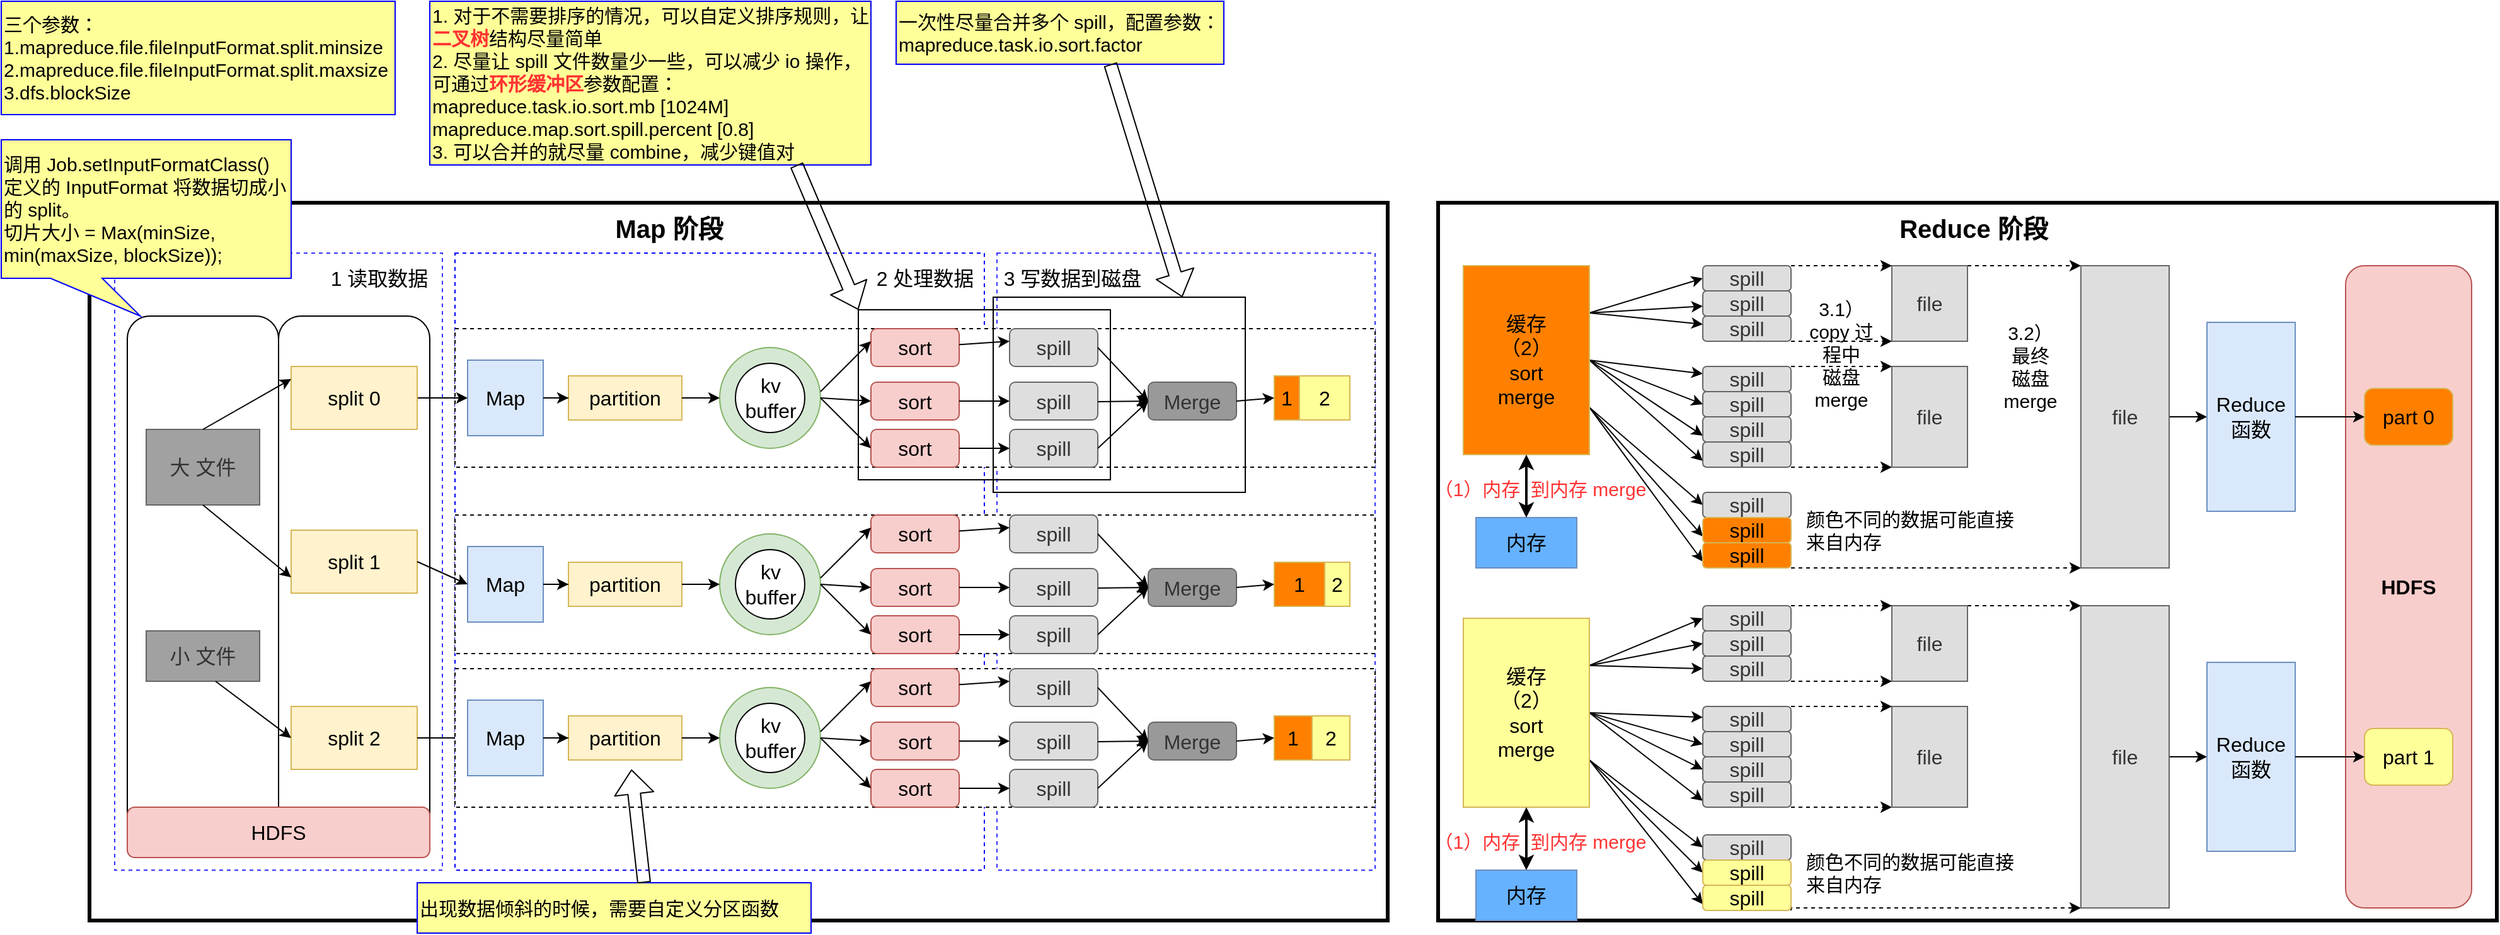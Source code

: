 <mxfile version="13.5.9" type="github">
  <diagram id="soaLO18ewO4P7TmvgLpl" name="第 1 页">
    <mxGraphModel dx="1760" dy="1625" grid="1" gridSize="10" guides="1" tooltips="1" connect="1" arrows="1" fold="1" page="0" pageScale="1" pageWidth="850" pageHeight="1100" background="none" math="0" shadow="0">
      <root>
        <mxCell id="0" />
        <mxCell id="1" parent="0" />
        <mxCell id="UFGPYld1FJ---fXv9Qsl-2" value="" style="rounded=0;whiteSpace=wrap;html=1;strokeWidth=3;" parent="1" vertex="1">
          <mxGeometry x="-200" y="-640" width="1030" height="570" as="geometry" />
        </mxCell>
        <mxCell id="uXUEuZgN4HHDqKwv0Y2o-113" value="" style="rounded=0;whiteSpace=wrap;html=1;fontSize=16;dashed=1;strokeColor=#3333FF;" vertex="1" parent="1">
          <mxGeometry x="520" y="-600" width="300" height="490" as="geometry" />
        </mxCell>
        <mxCell id="uXUEuZgN4HHDqKwv0Y2o-39" value="" style="rounded=0;whiteSpace=wrap;html=1;fontSize=16;dashed=1;strokeColor=#0000FF;" vertex="1" parent="1">
          <mxGeometry x="90" y="-600" width="420" height="490" as="geometry" />
        </mxCell>
        <mxCell id="uXUEuZgN4HHDqKwv0Y2o-50" value="" style="group" vertex="1" connectable="0" parent="1">
          <mxGeometry x="90" y="-540" width="730" height="130" as="geometry" />
        </mxCell>
        <mxCell id="uXUEuZgN4HHDqKwv0Y2o-1" value="" style="rounded=0;whiteSpace=wrap;html=1;fontSize=16;dashed=1;" vertex="1" parent="uXUEuZgN4HHDqKwv0Y2o-50">
          <mxGeometry width="730" height="110" as="geometry" />
        </mxCell>
        <mxCell id="uXUEuZgN4HHDqKwv0Y2o-47" value="" style="edgeStyle=orthogonalEdgeStyle;rounded=0;orthogonalLoop=1;jettySize=auto;html=1;fontSize=16;" edge="1" parent="uXUEuZgN4HHDqKwv0Y2o-50" source="uXUEuZgN4HHDqKwv0Y2o-2">
          <mxGeometry relative="1" as="geometry">
            <mxPoint x="150" y="55" as="targetPoint" />
          </mxGeometry>
        </mxCell>
        <mxCell id="uXUEuZgN4HHDqKwv0Y2o-2" value="Map" style="rounded=0;whiteSpace=wrap;html=1;fillColor=#dae8fc;fontSize=16;strokeColor=#6c8ebf;" vertex="1" parent="uXUEuZgN4HHDqKwv0Y2o-50">
          <mxGeometry x="10" y="25" width="60" height="60" as="geometry" />
        </mxCell>
        <mxCell id="uXUEuZgN4HHDqKwv0Y2o-4" value="partition" style="rounded=0;whiteSpace=wrap;html=1;fillColor=#fff2cc;fontSize=16;strokeColor=#d6b656;" vertex="1" parent="uXUEuZgN4HHDqKwv0Y2o-50">
          <mxGeometry x="90" y="37.5" width="90" height="35" as="geometry" />
        </mxCell>
        <mxCell id="uXUEuZgN4HHDqKwv0Y2o-36" style="edgeStyle=orthogonalEdgeStyle;rounded=0;orthogonalLoop=1;jettySize=auto;html=1;exitX=1;exitY=0.5;exitDx=0;exitDy=0;fontSize=16;" edge="1" parent="uXUEuZgN4HHDqKwv0Y2o-50" source="uXUEuZgN4HHDqKwv0Y2o-2" target="uXUEuZgN4HHDqKwv0Y2o-4">
          <mxGeometry relative="1" as="geometry" />
        </mxCell>
        <mxCell id="uXUEuZgN4HHDqKwv0Y2o-7" value="" style="group" vertex="1" connectable="0" parent="uXUEuZgN4HHDqKwv0Y2o-50">
          <mxGeometry x="210" y="15" width="80" height="80" as="geometry" />
        </mxCell>
        <mxCell id="uXUEuZgN4HHDqKwv0Y2o-5" value="" style="ellipse;whiteSpace=wrap;html=1;aspect=fixed;fillColor=#d5e8d4;fontSize=16;strokeColor=#82b366;" vertex="1" parent="uXUEuZgN4HHDqKwv0Y2o-7">
          <mxGeometry width="80" height="80" as="geometry" />
        </mxCell>
        <mxCell id="uXUEuZgN4HHDqKwv0Y2o-6" value="kv buffer" style="ellipse;whiteSpace=wrap;html=1;aspect=fixed;fontSize=16;" vertex="1" parent="uXUEuZgN4HHDqKwv0Y2o-7">
          <mxGeometry x="12.5" y="12.5" width="55" height="55" as="geometry" />
        </mxCell>
        <mxCell id="uXUEuZgN4HHDqKwv0Y2o-37" style="edgeStyle=orthogonalEdgeStyle;rounded=0;orthogonalLoop=1;jettySize=auto;html=1;exitX=1;exitY=0.5;exitDx=0;exitDy=0;entryX=0;entryY=0.5;entryDx=0;entryDy=0;fontSize=16;" edge="1" parent="uXUEuZgN4HHDqKwv0Y2o-50" source="uXUEuZgN4HHDqKwv0Y2o-4" target="uXUEuZgN4HHDqKwv0Y2o-5">
          <mxGeometry relative="1" as="geometry" />
        </mxCell>
        <mxCell id="uXUEuZgN4HHDqKwv0Y2o-9" value="sort" style="rounded=1;whiteSpace=wrap;html=1;fontSize=16;fontStyle=0;fillColor=#f8cecc;strokeColor=#b85450;" vertex="1" parent="uXUEuZgN4HHDqKwv0Y2o-50">
          <mxGeometry x="330" width="70" height="30" as="geometry" />
        </mxCell>
        <mxCell id="uXUEuZgN4HHDqKwv0Y2o-11" value="sort" style="rounded=1;whiteSpace=wrap;html=1;fontSize=16;fontStyle=0;fillColor=#f8cecc;strokeColor=#b85450;" vertex="1" parent="uXUEuZgN4HHDqKwv0Y2o-50">
          <mxGeometry x="330" y="42.5" width="70" height="30" as="geometry" />
        </mxCell>
        <mxCell id="uXUEuZgN4HHDqKwv0Y2o-12" value="sort" style="rounded=1;whiteSpace=wrap;html=1;fontSize=16;fontStyle=0;fillColor=#f8cecc;strokeColor=#b85450;" vertex="1" parent="uXUEuZgN4HHDqKwv0Y2o-50">
          <mxGeometry x="330" y="80" width="70" height="30" as="geometry" />
        </mxCell>
        <mxCell id="uXUEuZgN4HHDqKwv0Y2o-13" value="" style="endArrow=classic;html=1;fontSize=16;" edge="1" parent="uXUEuZgN4HHDqKwv0Y2o-50">
          <mxGeometry width="50" height="50" relative="1" as="geometry">
            <mxPoint x="290" y="50" as="sourcePoint" />
            <mxPoint x="330" y="10" as="targetPoint" />
          </mxGeometry>
        </mxCell>
        <mxCell id="uXUEuZgN4HHDqKwv0Y2o-14" value="" style="endArrow=classic;html=1;fontSize=16;entryX=0;entryY=0.5;entryDx=0;entryDy=0;exitX=1;exitY=0.5;exitDx=0;exitDy=0;" edge="1" parent="uXUEuZgN4HHDqKwv0Y2o-50" source="uXUEuZgN4HHDqKwv0Y2o-5" target="uXUEuZgN4HHDqKwv0Y2o-11">
          <mxGeometry width="50" height="50" relative="1" as="geometry">
            <mxPoint x="300" y="60" as="sourcePoint" />
            <mxPoint x="340" y="20" as="targetPoint" />
          </mxGeometry>
        </mxCell>
        <mxCell id="uXUEuZgN4HHDqKwv0Y2o-15" value="" style="endArrow=classic;html=1;fontSize=16;entryX=0;entryY=0.5;entryDx=0;entryDy=0;exitX=1;exitY=0.5;exitDx=0;exitDy=0;" edge="1" parent="uXUEuZgN4HHDqKwv0Y2o-50" source="uXUEuZgN4HHDqKwv0Y2o-5" target="uXUEuZgN4HHDqKwv0Y2o-12">
          <mxGeometry width="50" height="50" relative="1" as="geometry">
            <mxPoint x="310" y="70" as="sourcePoint" />
            <mxPoint x="350" y="30" as="targetPoint" />
          </mxGeometry>
        </mxCell>
        <mxCell id="uXUEuZgN4HHDqKwv0Y2o-16" value="spill" style="rounded=1;whiteSpace=wrap;html=1;fontSize=16;fontStyle=0;strokeColor=#666666;fontColor=#333333;fillColor=#DEDEDE;" vertex="1" parent="uXUEuZgN4HHDqKwv0Y2o-50">
          <mxGeometry x="440" width="70" height="30" as="geometry" />
        </mxCell>
        <mxCell id="uXUEuZgN4HHDqKwv0Y2o-17" value="spill" style="rounded=1;whiteSpace=wrap;html=1;fontSize=16;fontStyle=0;strokeColor=#666666;fontColor=#333333;fillColor=#DEDEDE;" vertex="1" parent="uXUEuZgN4HHDqKwv0Y2o-50">
          <mxGeometry x="440" y="42.5" width="70" height="30" as="geometry" />
        </mxCell>
        <mxCell id="uXUEuZgN4HHDqKwv0Y2o-18" value="spill" style="rounded=1;whiteSpace=wrap;html=1;fontSize=16;fontStyle=0;strokeColor=#666666;fontColor=#333333;fillColor=#DEDEDE;" vertex="1" parent="uXUEuZgN4HHDqKwv0Y2o-50">
          <mxGeometry x="440" y="80" width="70" height="30" as="geometry" />
        </mxCell>
        <mxCell id="uXUEuZgN4HHDqKwv0Y2o-22" value="Merge" style="rounded=1;whiteSpace=wrap;html=1;fontSize=16;fontStyle=0;strokeColor=#666666;fontColor=#333333;fillColor=#999999;" vertex="1" parent="uXUEuZgN4HHDqKwv0Y2o-50">
          <mxGeometry x="550" y="42.5" width="70" height="30" as="geometry" />
        </mxCell>
        <mxCell id="uXUEuZgN4HHDqKwv0Y2o-23" value="" style="endArrow=classic;html=1;fontSize=16;" edge="1" parent="uXUEuZgN4HHDqKwv0Y2o-50" source="uXUEuZgN4HHDqKwv0Y2o-9">
          <mxGeometry width="50" height="50" relative="1" as="geometry">
            <mxPoint x="390" y="60" as="sourcePoint" />
            <mxPoint x="440" y="10" as="targetPoint" />
          </mxGeometry>
        </mxCell>
        <mxCell id="uXUEuZgN4HHDqKwv0Y2o-25" value="" style="endArrow=classic;html=1;fontSize=16;exitX=1;exitY=0.5;exitDx=0;exitDy=0;entryX=0;entryY=0.5;entryDx=0;entryDy=0;" edge="1" parent="uXUEuZgN4HHDqKwv0Y2o-50" source="uXUEuZgN4HHDqKwv0Y2o-11" target="uXUEuZgN4HHDqKwv0Y2o-17">
          <mxGeometry width="50" height="50" relative="1" as="geometry">
            <mxPoint x="410" y="22.667" as="sourcePoint" />
            <mxPoint x="450" y="20" as="targetPoint" />
          </mxGeometry>
        </mxCell>
        <mxCell id="uXUEuZgN4HHDqKwv0Y2o-26" value="" style="endArrow=classic;html=1;fontSize=16;entryX=0;entryY=0.5;entryDx=0;entryDy=0;exitX=1;exitY=0.5;exitDx=0;exitDy=0;" edge="1" parent="uXUEuZgN4HHDqKwv0Y2o-50" source="uXUEuZgN4HHDqKwv0Y2o-12" target="uXUEuZgN4HHDqKwv0Y2o-18">
          <mxGeometry width="50" height="50" relative="1" as="geometry">
            <mxPoint x="420" y="32.667" as="sourcePoint" />
            <mxPoint x="460" y="30" as="targetPoint" />
          </mxGeometry>
        </mxCell>
        <mxCell id="uXUEuZgN4HHDqKwv0Y2o-27" value="" style="endArrow=classic;html=1;fontSize=16;entryX=0;entryY=0.5;entryDx=0;entryDy=0;exitX=1;exitY=0.5;exitDx=0;exitDy=0;" edge="1" parent="uXUEuZgN4HHDqKwv0Y2o-50" source="uXUEuZgN4HHDqKwv0Y2o-16" target="uXUEuZgN4HHDqKwv0Y2o-22">
          <mxGeometry width="50" height="50" relative="1" as="geometry">
            <mxPoint x="430" y="42.667" as="sourcePoint" />
            <mxPoint x="470" y="40" as="targetPoint" />
          </mxGeometry>
        </mxCell>
        <mxCell id="uXUEuZgN4HHDqKwv0Y2o-28" value="" style="endArrow=classic;html=1;fontSize=16;entryX=0;entryY=0.5;entryDx=0;entryDy=0;" edge="1" parent="uXUEuZgN4HHDqKwv0Y2o-50" target="uXUEuZgN4HHDqKwv0Y2o-22">
          <mxGeometry width="50" height="50" relative="1" as="geometry">
            <mxPoint x="510" y="58" as="sourcePoint" />
            <mxPoint x="480" y="50" as="targetPoint" />
          </mxGeometry>
        </mxCell>
        <mxCell id="uXUEuZgN4HHDqKwv0Y2o-29" value="" style="endArrow=classic;html=1;fontSize=16;entryX=0;entryY=0.5;entryDx=0;entryDy=0;exitX=1;exitY=0.5;exitDx=0;exitDy=0;" edge="1" parent="uXUEuZgN4HHDqKwv0Y2o-50" source="uXUEuZgN4HHDqKwv0Y2o-18" target="uXUEuZgN4HHDqKwv0Y2o-22">
          <mxGeometry width="50" height="50" relative="1" as="geometry">
            <mxPoint x="450" y="62.667" as="sourcePoint" />
            <mxPoint x="490" y="60" as="targetPoint" />
          </mxGeometry>
        </mxCell>
        <mxCell id="uXUEuZgN4HHDqKwv0Y2o-30" value="1" style="rounded=0;whiteSpace=wrap;html=1;fontSize=16;strokeColor=#d6b656;fillColor=#FF8000;" vertex="1" parent="uXUEuZgN4HHDqKwv0Y2o-50">
          <mxGeometry x="650" y="37.5" width="20" height="35" as="geometry" />
        </mxCell>
        <mxCell id="uXUEuZgN4HHDqKwv0Y2o-31" value="2" style="rounded=0;whiteSpace=wrap;html=1;fontSize=16;strokeColor=#d6b656;fillColor=#FFFF99;" vertex="1" parent="uXUEuZgN4HHDqKwv0Y2o-50">
          <mxGeometry x="670" y="37.5" width="40" height="35" as="geometry" />
        </mxCell>
        <mxCell id="uXUEuZgN4HHDqKwv0Y2o-34" value="" style="endArrow=classic;html=1;fontSize=16;entryX=0;entryY=0.5;entryDx=0;entryDy=0;exitX=1;exitY=0.5;exitDx=0;exitDy=0;" edge="1" parent="uXUEuZgN4HHDqKwv0Y2o-50" source="uXUEuZgN4HHDqKwv0Y2o-22" target="uXUEuZgN4HHDqKwv0Y2o-30">
          <mxGeometry width="50" height="50" relative="1" as="geometry">
            <mxPoint x="520" y="220" as="sourcePoint" />
            <mxPoint x="570" y="170" as="targetPoint" />
          </mxGeometry>
        </mxCell>
        <mxCell id="uXUEuZgN4HHDqKwv0Y2o-122" value="" style="rounded=0;whiteSpace=wrap;html=1;fontSize=16;fillColor=none;" vertex="1" parent="uXUEuZgN4HHDqKwv0Y2o-50">
          <mxGeometry x="320" y="-15" width="200" height="135" as="geometry" />
        </mxCell>
        <mxCell id="uXUEuZgN4HHDqKwv0Y2o-40" value="" style="rounded=0;whiteSpace=wrap;html=1;fontSize=16;dashed=1;strokeColor=#3333FF;" vertex="1" parent="1">
          <mxGeometry x="-180" y="-600" width="260" height="490" as="geometry" />
        </mxCell>
        <mxCell id="UFGPYld1FJ---fXv9Qsl-3" value="Map 阶段" style="text;html=1;strokeColor=none;fillColor=none;align=center;verticalAlign=middle;whiteSpace=wrap;rounded=0;fontSize=20;fontStyle=1" parent="1" vertex="1">
          <mxGeometry x="210" y="-640" width="100" height="40" as="geometry" />
        </mxCell>
        <mxCell id="UFGPYld1FJ---fXv9Qsl-4" value="" style="rounded=1;whiteSpace=wrap;html=1;fontSize=16;" parent="1" vertex="1">
          <mxGeometry x="-170" y="-550" width="120" height="430" as="geometry" />
        </mxCell>
        <mxCell id="UFGPYld1FJ---fXv9Qsl-6" value="大 文件" style="rounded=0;whiteSpace=wrap;html=1;fontSize=16;strokeColor=#666666;fontColor=#333333;fillColor=#A1A1A1;" parent="1" vertex="1">
          <mxGeometry x="-155" y="-460" width="90" height="60" as="geometry" />
        </mxCell>
        <mxCell id="UFGPYld1FJ---fXv9Qsl-7" value="小 文件" style="rounded=0;whiteSpace=wrap;html=1;fontSize=16;strokeColor=#666666;fontColor=#333333;fillColor=#A1A1A1;" parent="1" vertex="1">
          <mxGeometry x="-155" y="-300" width="90" height="40" as="geometry" />
        </mxCell>
        <mxCell id="UFGPYld1FJ---fXv9Qsl-9" value="" style="rounded=1;whiteSpace=wrap;html=1;fontSize=16;" parent="1" vertex="1">
          <mxGeometry x="-50" y="-550" width="120" height="430" as="geometry" />
        </mxCell>
        <mxCell id="uXUEuZgN4HHDqKwv0Y2o-35" style="edgeStyle=orthogonalEdgeStyle;rounded=0;orthogonalLoop=1;jettySize=auto;html=1;exitX=1;exitY=0.5;exitDx=0;exitDy=0;entryX=0;entryY=0.5;entryDx=0;entryDy=0;fontSize=16;" edge="1" parent="1" source="UFGPYld1FJ---fXv9Qsl-10" target="uXUEuZgN4HHDqKwv0Y2o-2">
          <mxGeometry relative="1" as="geometry" />
        </mxCell>
        <mxCell id="UFGPYld1FJ---fXv9Qsl-10" value="split 0" style="rounded=0;whiteSpace=wrap;html=1;fillColor=#fff2cc;fontSize=16;strokeColor=#d6b656;" parent="1" vertex="1">
          <mxGeometry x="-40" y="-510" width="100" height="50" as="geometry" />
        </mxCell>
        <mxCell id="UFGPYld1FJ---fXv9Qsl-12" value="split 1" style="rounded=0;whiteSpace=wrap;html=1;fillColor=#fff2cc;fontSize=16;strokeColor=#d6b656;" parent="1" vertex="1">
          <mxGeometry x="-40" y="-380" width="100" height="50" as="geometry" />
        </mxCell>
        <mxCell id="UFGPYld1FJ---fXv9Qsl-13" value="split 2" style="rounded=0;whiteSpace=wrap;html=1;fillColor=#fff2cc;fontSize=16;strokeColor=#d6b656;" parent="1" vertex="1">
          <mxGeometry x="-40" y="-240" width="100" height="50" as="geometry" />
        </mxCell>
        <mxCell id="UFGPYld1FJ---fXv9Qsl-14" value="HDFS" style="rounded=1;whiteSpace=wrap;html=1;fontSize=16;fontStyle=0;fillColor=#f8cecc;strokeColor=#b85450;" parent="1" vertex="1">
          <mxGeometry x="-170" y="-160" width="240" height="40" as="geometry" />
        </mxCell>
        <mxCell id="UFGPYld1FJ---fXv9Qsl-16" value="" style="endArrow=classic;html=1;fontSize=16;exitX=0.5;exitY=0;exitDx=0;exitDy=0;" parent="1" source="UFGPYld1FJ---fXv9Qsl-6" edge="1">
          <mxGeometry width="50" height="50" relative="1" as="geometry">
            <mxPoint x="-90" y="-450" as="sourcePoint" />
            <mxPoint x="-40" y="-500" as="targetPoint" />
          </mxGeometry>
        </mxCell>
        <mxCell id="UFGPYld1FJ---fXv9Qsl-17" value="" style="endArrow=classic;html=1;fontSize=16;exitX=0.5;exitY=1;exitDx=0;exitDy=0;entryX=0;entryY=0.75;entryDx=0;entryDy=0;" parent="1" source="UFGPYld1FJ---fXv9Qsl-6" target="UFGPYld1FJ---fXv9Qsl-12" edge="1">
          <mxGeometry width="50" height="50" relative="1" as="geometry">
            <mxPoint x="-100" y="-450" as="sourcePoint" />
            <mxPoint x="-30" y="-490" as="targetPoint" />
          </mxGeometry>
        </mxCell>
        <mxCell id="UFGPYld1FJ---fXv9Qsl-18" value="" style="endArrow=classic;html=1;fontSize=16;exitX=0.5;exitY=0;exitDx=0;exitDy=0;entryX=0;entryY=0.5;entryDx=0;entryDy=0;" parent="1" target="UFGPYld1FJ---fXv9Qsl-13" edge="1">
          <mxGeometry width="50" height="50" relative="1" as="geometry">
            <mxPoint x="-100" y="-260" as="sourcePoint" />
            <mxPoint x="-30" y="-300" as="targetPoint" />
          </mxGeometry>
        </mxCell>
        <mxCell id="uXUEuZgN4HHDqKwv0Y2o-41" value="1 读取数据" style="text;html=1;strokeColor=none;fillColor=none;align=center;verticalAlign=middle;whiteSpace=wrap;rounded=0;fontSize=16;" vertex="1" parent="1">
          <mxGeometry x="-20" y="-590" width="100" height="20" as="geometry" />
        </mxCell>
        <mxCell id="uXUEuZgN4HHDqKwv0Y2o-43" value="2 处理数据" style="text;html=1;strokeColor=none;fillColor=none;align=center;verticalAlign=middle;whiteSpace=wrap;rounded=0;fontSize=16;" vertex="1" parent="1">
          <mxGeometry x="413" y="-590" width="100" height="20" as="geometry" />
        </mxCell>
        <mxCell id="uXUEuZgN4HHDqKwv0Y2o-51" value="" style="group" vertex="1" connectable="0" parent="1">
          <mxGeometry x="90" y="-392" width="730" height="110" as="geometry" />
        </mxCell>
        <mxCell id="uXUEuZgN4HHDqKwv0Y2o-52" value="" style="rounded=0;whiteSpace=wrap;html=1;fontSize=16;dashed=1;" vertex="1" parent="uXUEuZgN4HHDqKwv0Y2o-51">
          <mxGeometry width="730" height="110" as="geometry" />
        </mxCell>
        <mxCell id="uXUEuZgN4HHDqKwv0Y2o-53" value="" style="edgeStyle=orthogonalEdgeStyle;rounded=0;orthogonalLoop=1;jettySize=auto;html=1;fontSize=16;" edge="1" parent="uXUEuZgN4HHDqKwv0Y2o-51" source="uXUEuZgN4HHDqKwv0Y2o-54">
          <mxGeometry relative="1" as="geometry">
            <mxPoint x="150" y="55" as="targetPoint" />
          </mxGeometry>
        </mxCell>
        <mxCell id="uXUEuZgN4HHDqKwv0Y2o-54" value="Map" style="rounded=0;whiteSpace=wrap;html=1;fillColor=#dae8fc;fontSize=16;strokeColor=#6c8ebf;" vertex="1" parent="uXUEuZgN4HHDqKwv0Y2o-51">
          <mxGeometry x="10" y="25" width="60" height="60" as="geometry" />
        </mxCell>
        <mxCell id="uXUEuZgN4HHDqKwv0Y2o-55" value="partition" style="rounded=0;whiteSpace=wrap;html=1;fillColor=#fff2cc;fontSize=16;strokeColor=#d6b656;" vertex="1" parent="uXUEuZgN4HHDqKwv0Y2o-51">
          <mxGeometry x="90" y="37.5" width="90" height="35" as="geometry" />
        </mxCell>
        <mxCell id="uXUEuZgN4HHDqKwv0Y2o-56" style="edgeStyle=orthogonalEdgeStyle;rounded=0;orthogonalLoop=1;jettySize=auto;html=1;exitX=1;exitY=0.5;exitDx=0;exitDy=0;fontSize=16;" edge="1" parent="uXUEuZgN4HHDqKwv0Y2o-51" source="uXUEuZgN4HHDqKwv0Y2o-54" target="uXUEuZgN4HHDqKwv0Y2o-55">
          <mxGeometry relative="1" as="geometry" />
        </mxCell>
        <mxCell id="uXUEuZgN4HHDqKwv0Y2o-57" value="" style="group" vertex="1" connectable="0" parent="uXUEuZgN4HHDqKwv0Y2o-51">
          <mxGeometry x="210" y="15" width="80" height="80" as="geometry" />
        </mxCell>
        <mxCell id="uXUEuZgN4HHDqKwv0Y2o-58" value="" style="ellipse;whiteSpace=wrap;html=1;aspect=fixed;fillColor=#d5e8d4;fontSize=16;strokeColor=#82b366;" vertex="1" parent="uXUEuZgN4HHDqKwv0Y2o-57">
          <mxGeometry width="80" height="80" as="geometry" />
        </mxCell>
        <mxCell id="uXUEuZgN4HHDqKwv0Y2o-59" value="kv buffer" style="ellipse;whiteSpace=wrap;html=1;aspect=fixed;fontSize=16;" vertex="1" parent="uXUEuZgN4HHDqKwv0Y2o-57">
          <mxGeometry x="12.5" y="12.5" width="55" height="55" as="geometry" />
        </mxCell>
        <mxCell id="uXUEuZgN4HHDqKwv0Y2o-60" style="edgeStyle=orthogonalEdgeStyle;rounded=0;orthogonalLoop=1;jettySize=auto;html=1;exitX=1;exitY=0.5;exitDx=0;exitDy=0;entryX=0;entryY=0.5;entryDx=0;entryDy=0;fontSize=16;" edge="1" parent="uXUEuZgN4HHDqKwv0Y2o-51" source="uXUEuZgN4HHDqKwv0Y2o-55" target="uXUEuZgN4HHDqKwv0Y2o-58">
          <mxGeometry relative="1" as="geometry" />
        </mxCell>
        <mxCell id="uXUEuZgN4HHDqKwv0Y2o-61" value="sort" style="rounded=1;whiteSpace=wrap;html=1;fontSize=16;fontStyle=0;fillColor=#f8cecc;strokeColor=#b85450;" vertex="1" parent="uXUEuZgN4HHDqKwv0Y2o-51">
          <mxGeometry x="330" width="70" height="30" as="geometry" />
        </mxCell>
        <mxCell id="uXUEuZgN4HHDqKwv0Y2o-62" value="sort" style="rounded=1;whiteSpace=wrap;html=1;fontSize=16;fontStyle=0;fillColor=#f8cecc;strokeColor=#b85450;" vertex="1" parent="uXUEuZgN4HHDqKwv0Y2o-51">
          <mxGeometry x="330" y="42.5" width="70" height="30" as="geometry" />
        </mxCell>
        <mxCell id="uXUEuZgN4HHDqKwv0Y2o-63" value="sort" style="rounded=1;whiteSpace=wrap;html=1;fontSize=16;fontStyle=0;fillColor=#f8cecc;strokeColor=#b85450;" vertex="1" parent="uXUEuZgN4HHDqKwv0Y2o-51">
          <mxGeometry x="330" y="80" width="70" height="30" as="geometry" />
        </mxCell>
        <mxCell id="uXUEuZgN4HHDqKwv0Y2o-64" value="" style="endArrow=classic;html=1;fontSize=16;" edge="1" parent="uXUEuZgN4HHDqKwv0Y2o-51">
          <mxGeometry width="50" height="50" relative="1" as="geometry">
            <mxPoint x="290" y="50" as="sourcePoint" />
            <mxPoint x="330" y="10" as="targetPoint" />
          </mxGeometry>
        </mxCell>
        <mxCell id="uXUEuZgN4HHDqKwv0Y2o-65" value="" style="endArrow=classic;html=1;fontSize=16;entryX=0;entryY=0.5;entryDx=0;entryDy=0;exitX=1;exitY=0.5;exitDx=0;exitDy=0;" edge="1" parent="uXUEuZgN4HHDqKwv0Y2o-51" source="uXUEuZgN4HHDqKwv0Y2o-58" target="uXUEuZgN4HHDqKwv0Y2o-62">
          <mxGeometry width="50" height="50" relative="1" as="geometry">
            <mxPoint x="300" y="60" as="sourcePoint" />
            <mxPoint x="340" y="20" as="targetPoint" />
          </mxGeometry>
        </mxCell>
        <mxCell id="uXUEuZgN4HHDqKwv0Y2o-66" value="" style="endArrow=classic;html=1;fontSize=16;entryX=0;entryY=0.5;entryDx=0;entryDy=0;exitX=1;exitY=0.5;exitDx=0;exitDy=0;" edge="1" parent="uXUEuZgN4HHDqKwv0Y2o-51" source="uXUEuZgN4HHDqKwv0Y2o-58" target="uXUEuZgN4HHDqKwv0Y2o-63">
          <mxGeometry width="50" height="50" relative="1" as="geometry">
            <mxPoint x="310" y="70" as="sourcePoint" />
            <mxPoint x="350" y="30" as="targetPoint" />
          </mxGeometry>
        </mxCell>
        <mxCell id="uXUEuZgN4HHDqKwv0Y2o-67" value="spill" style="rounded=1;whiteSpace=wrap;html=1;fontSize=16;fontStyle=0;strokeColor=#666666;fontColor=#333333;fillColor=#DEDEDE;" vertex="1" parent="uXUEuZgN4HHDqKwv0Y2o-51">
          <mxGeometry x="440" width="70" height="30" as="geometry" />
        </mxCell>
        <mxCell id="uXUEuZgN4HHDqKwv0Y2o-68" value="spill" style="rounded=1;whiteSpace=wrap;html=1;fontSize=16;fontStyle=0;strokeColor=#666666;fontColor=#333333;fillColor=#DEDEDE;" vertex="1" parent="uXUEuZgN4HHDqKwv0Y2o-51">
          <mxGeometry x="440" y="42.5" width="70" height="30" as="geometry" />
        </mxCell>
        <mxCell id="uXUEuZgN4HHDqKwv0Y2o-69" value="spill" style="rounded=1;whiteSpace=wrap;html=1;fontSize=16;fontStyle=0;strokeColor=#666666;fontColor=#333333;fillColor=#DEDEDE;" vertex="1" parent="uXUEuZgN4HHDqKwv0Y2o-51">
          <mxGeometry x="440" y="80" width="70" height="30" as="geometry" />
        </mxCell>
        <mxCell id="uXUEuZgN4HHDqKwv0Y2o-70" value="Merge" style="rounded=1;whiteSpace=wrap;html=1;fontSize=16;fontStyle=0;strokeColor=#666666;fontColor=#333333;fillColor=#999999;" vertex="1" parent="uXUEuZgN4HHDqKwv0Y2o-51">
          <mxGeometry x="550" y="42.5" width="70" height="30" as="geometry" />
        </mxCell>
        <mxCell id="uXUEuZgN4HHDqKwv0Y2o-71" value="" style="endArrow=classic;html=1;fontSize=16;" edge="1" parent="uXUEuZgN4HHDqKwv0Y2o-51" source="uXUEuZgN4HHDqKwv0Y2o-61">
          <mxGeometry width="50" height="50" relative="1" as="geometry">
            <mxPoint x="390" y="60" as="sourcePoint" />
            <mxPoint x="440" y="10" as="targetPoint" />
          </mxGeometry>
        </mxCell>
        <mxCell id="uXUEuZgN4HHDqKwv0Y2o-72" value="" style="endArrow=classic;html=1;fontSize=16;exitX=1;exitY=0.5;exitDx=0;exitDy=0;entryX=0;entryY=0.5;entryDx=0;entryDy=0;" edge="1" parent="uXUEuZgN4HHDqKwv0Y2o-51" source="uXUEuZgN4HHDqKwv0Y2o-62" target="uXUEuZgN4HHDqKwv0Y2o-68">
          <mxGeometry width="50" height="50" relative="1" as="geometry">
            <mxPoint x="410" y="22.667" as="sourcePoint" />
            <mxPoint x="450" y="20" as="targetPoint" />
          </mxGeometry>
        </mxCell>
        <mxCell id="uXUEuZgN4HHDqKwv0Y2o-73" value="" style="endArrow=classic;html=1;fontSize=16;entryX=0;entryY=0.5;entryDx=0;entryDy=0;exitX=1;exitY=0.5;exitDx=0;exitDy=0;" edge="1" parent="uXUEuZgN4HHDqKwv0Y2o-51" source="uXUEuZgN4HHDqKwv0Y2o-63" target="uXUEuZgN4HHDqKwv0Y2o-69">
          <mxGeometry width="50" height="50" relative="1" as="geometry">
            <mxPoint x="420" y="32.667" as="sourcePoint" />
            <mxPoint x="460" y="30" as="targetPoint" />
          </mxGeometry>
        </mxCell>
        <mxCell id="uXUEuZgN4HHDqKwv0Y2o-74" value="" style="endArrow=classic;html=1;fontSize=16;entryX=0;entryY=0.5;entryDx=0;entryDy=0;exitX=1;exitY=0.5;exitDx=0;exitDy=0;" edge="1" parent="uXUEuZgN4HHDqKwv0Y2o-51" source="uXUEuZgN4HHDqKwv0Y2o-67" target="uXUEuZgN4HHDqKwv0Y2o-70">
          <mxGeometry width="50" height="50" relative="1" as="geometry">
            <mxPoint x="430" y="42.667" as="sourcePoint" />
            <mxPoint x="470" y="40" as="targetPoint" />
          </mxGeometry>
        </mxCell>
        <mxCell id="uXUEuZgN4HHDqKwv0Y2o-75" value="" style="endArrow=classic;html=1;fontSize=16;entryX=0;entryY=0.5;entryDx=0;entryDy=0;" edge="1" parent="uXUEuZgN4HHDqKwv0Y2o-51" target="uXUEuZgN4HHDqKwv0Y2o-70">
          <mxGeometry width="50" height="50" relative="1" as="geometry">
            <mxPoint x="510" y="58" as="sourcePoint" />
            <mxPoint x="480" y="50" as="targetPoint" />
          </mxGeometry>
        </mxCell>
        <mxCell id="uXUEuZgN4HHDqKwv0Y2o-76" value="" style="endArrow=classic;html=1;fontSize=16;entryX=0;entryY=0.5;entryDx=0;entryDy=0;exitX=1;exitY=0.5;exitDx=0;exitDy=0;" edge="1" parent="uXUEuZgN4HHDqKwv0Y2o-51" source="uXUEuZgN4HHDqKwv0Y2o-69" target="uXUEuZgN4HHDqKwv0Y2o-70">
          <mxGeometry width="50" height="50" relative="1" as="geometry">
            <mxPoint x="450" y="62.667" as="sourcePoint" />
            <mxPoint x="490" y="60" as="targetPoint" />
          </mxGeometry>
        </mxCell>
        <mxCell id="uXUEuZgN4HHDqKwv0Y2o-77" value="1" style="rounded=0;whiteSpace=wrap;html=1;fontSize=16;strokeColor=#d6b656;fillColor=#FF8000;" vertex="1" parent="uXUEuZgN4HHDqKwv0Y2o-51">
          <mxGeometry x="650" y="37.5" width="40" height="35" as="geometry" />
        </mxCell>
        <mxCell id="uXUEuZgN4HHDqKwv0Y2o-78" value="2" style="rounded=0;whiteSpace=wrap;html=1;fontSize=16;strokeColor=#d6b656;fillColor=#FFFF99;" vertex="1" parent="uXUEuZgN4HHDqKwv0Y2o-51">
          <mxGeometry x="690" y="37.5" width="20" height="35" as="geometry" />
        </mxCell>
        <mxCell id="uXUEuZgN4HHDqKwv0Y2o-79" value="" style="endArrow=classic;html=1;fontSize=16;entryX=0;entryY=0.5;entryDx=0;entryDy=0;exitX=1;exitY=0.5;exitDx=0;exitDy=0;" edge="1" parent="uXUEuZgN4HHDqKwv0Y2o-51" source="uXUEuZgN4HHDqKwv0Y2o-70" target="uXUEuZgN4HHDqKwv0Y2o-77">
          <mxGeometry width="50" height="50" relative="1" as="geometry">
            <mxPoint x="520" y="220" as="sourcePoint" />
            <mxPoint x="570" y="170" as="targetPoint" />
          </mxGeometry>
        </mxCell>
        <mxCell id="uXUEuZgN4HHDqKwv0Y2o-111" value="" style="endArrow=classic;html=1;fontSize=16;entryX=0;entryY=0.5;entryDx=0;entryDy=0;exitX=1;exitY=0.5;exitDx=0;exitDy=0;" edge="1" parent="1" source="UFGPYld1FJ---fXv9Qsl-12" target="uXUEuZgN4HHDqKwv0Y2o-54">
          <mxGeometry width="50" height="50" relative="1" as="geometry">
            <mxPoint x="420" y="-360" as="sourcePoint" />
            <mxPoint x="470" y="-410" as="targetPoint" />
          </mxGeometry>
        </mxCell>
        <mxCell id="uXUEuZgN4HHDqKwv0Y2o-112" value="" style="endArrow=classic;html=1;fontSize=16;entryX=0;entryY=0.5;entryDx=0;entryDy=0;exitX=1;exitY=0.5;exitDx=0;exitDy=0;" edge="1" parent="1" source="UFGPYld1FJ---fXv9Qsl-13" target="uXUEuZgN4HHDqKwv0Y2o-84">
          <mxGeometry width="50" height="50" relative="1" as="geometry">
            <mxPoint x="420" y="-360" as="sourcePoint" />
            <mxPoint x="470" y="-410" as="targetPoint" />
          </mxGeometry>
        </mxCell>
        <mxCell id="uXUEuZgN4HHDqKwv0Y2o-114" value="3 写数据到磁盘" style="text;html=1;strokeColor=none;fillColor=none;align=center;verticalAlign=middle;whiteSpace=wrap;rounded=0;fontSize=16;" vertex="1" parent="1">
          <mxGeometry x="520" y="-590" width="120" height="20" as="geometry" />
        </mxCell>
        <mxCell id="uXUEuZgN4HHDqKwv0Y2o-116" value="&lt;span style=&quot;font-size: 15px&quot;&gt;调用 Job.setInputFormatClass() 定义的 InputFormat 将数据切成小的 split。&lt;br&gt;切片大小 = Max(minSize, min(maxSize, blockSize));&lt;br&gt;&lt;/span&gt;" style="shape=callout;whiteSpace=wrap;html=1;perimeter=calloutPerimeter;strokeColor=#0000FF;fillColor=#FFFF99;fontSize=15;align=left;size=30;position=0.17;position2=0.48;base=41;" vertex="1" parent="1">
          <mxGeometry x="-270" y="-690" width="230" height="140" as="geometry" />
        </mxCell>
        <mxCell id="uXUEuZgN4HHDqKwv0Y2o-118" value="&lt;span style=&quot;font-size: 15px&quot;&gt;三个参数：&lt;br&gt;1.mapreduce.file.fileInputFormat.split.minsize&lt;br&gt;&lt;/span&gt;2.mapreduce.file.fileInputFormat.split.maxsize&lt;br&gt;&lt;span style=&quot;font-size: 15px&quot;&gt;3.dfs.blockSize&lt;br&gt;&lt;/span&gt;" style="shape=callout;whiteSpace=wrap;html=1;perimeter=calloutPerimeter;strokeColor=#0000FF;fillColor=#FFFF99;fontSize=15;align=left;size=0;position=0.6;position2=0.83;base=130;" vertex="1" parent="1">
          <mxGeometry x="-270" y="-800" width="312.5" height="90" as="geometry" />
        </mxCell>
        <mxCell id="uXUEuZgN4HHDqKwv0Y2o-120" value="&lt;span style=&quot;font-size: 15px&quot;&gt;出现数据倾斜的时候，需要自定义分区函数&lt;br&gt;&lt;/span&gt;" style="shape=callout;whiteSpace=wrap;html=1;perimeter=calloutPerimeter;strokeColor=#0000FF;fillColor=#FFFF99;fontSize=15;align=left;size=0;position=0.6;position2=0.83;base=130;" vertex="1" parent="1">
          <mxGeometry x="60" y="-100" width="312.5" height="40" as="geometry" />
        </mxCell>
        <mxCell id="uXUEuZgN4HHDqKwv0Y2o-82" value="" style="rounded=0;whiteSpace=wrap;html=1;fontSize=16;dashed=1;" vertex="1" parent="1">
          <mxGeometry x="90" y="-270" width="730" height="110" as="geometry" />
        </mxCell>
        <mxCell id="uXUEuZgN4HHDqKwv0Y2o-83" value="" style="edgeStyle=orthogonalEdgeStyle;rounded=0;orthogonalLoop=1;jettySize=auto;html=1;fontSize=16;" edge="1" parent="1" source="uXUEuZgN4HHDqKwv0Y2o-84">
          <mxGeometry relative="1" as="geometry">
            <mxPoint x="240" y="-215" as="targetPoint" />
          </mxGeometry>
        </mxCell>
        <mxCell id="uXUEuZgN4HHDqKwv0Y2o-84" value="Map" style="rounded=0;whiteSpace=wrap;html=1;fillColor=#dae8fc;fontSize=16;strokeColor=#6c8ebf;" vertex="1" parent="1">
          <mxGeometry x="100" y="-245" width="60" height="60" as="geometry" />
        </mxCell>
        <mxCell id="uXUEuZgN4HHDqKwv0Y2o-85" value="partition" style="rounded=0;whiteSpace=wrap;html=1;fillColor=#fff2cc;fontSize=16;strokeColor=#d6b656;" vertex="1" parent="1">
          <mxGeometry x="180" y="-232.5" width="90" height="35" as="geometry" />
        </mxCell>
        <mxCell id="uXUEuZgN4HHDqKwv0Y2o-86" style="edgeStyle=orthogonalEdgeStyle;rounded=0;orthogonalLoop=1;jettySize=auto;html=1;exitX=1;exitY=0.5;exitDx=0;exitDy=0;fontSize=16;" edge="1" parent="1" source="uXUEuZgN4HHDqKwv0Y2o-84" target="uXUEuZgN4HHDqKwv0Y2o-85">
          <mxGeometry relative="1" as="geometry" />
        </mxCell>
        <mxCell id="uXUEuZgN4HHDqKwv0Y2o-87" value="" style="group" vertex="1" connectable="0" parent="1">
          <mxGeometry x="300" y="-255" width="80" height="80" as="geometry" />
        </mxCell>
        <mxCell id="uXUEuZgN4HHDqKwv0Y2o-88" value="" style="ellipse;whiteSpace=wrap;html=1;aspect=fixed;fillColor=#d5e8d4;fontSize=16;strokeColor=#82b366;" vertex="1" parent="uXUEuZgN4HHDqKwv0Y2o-87">
          <mxGeometry width="80" height="80" as="geometry" />
        </mxCell>
        <mxCell id="uXUEuZgN4HHDqKwv0Y2o-89" value="kv buffer" style="ellipse;whiteSpace=wrap;html=1;aspect=fixed;fontSize=16;" vertex="1" parent="uXUEuZgN4HHDqKwv0Y2o-87">
          <mxGeometry x="12.5" y="12.5" width="55" height="55" as="geometry" />
        </mxCell>
        <mxCell id="uXUEuZgN4HHDqKwv0Y2o-90" style="edgeStyle=orthogonalEdgeStyle;rounded=0;orthogonalLoop=1;jettySize=auto;html=1;exitX=1;exitY=0.5;exitDx=0;exitDy=0;entryX=0;entryY=0.5;entryDx=0;entryDy=0;fontSize=16;" edge="1" parent="1" source="uXUEuZgN4HHDqKwv0Y2o-85" target="uXUEuZgN4HHDqKwv0Y2o-88">
          <mxGeometry relative="1" as="geometry" />
        </mxCell>
        <mxCell id="uXUEuZgN4HHDqKwv0Y2o-91" value="sort" style="rounded=1;whiteSpace=wrap;html=1;fontSize=16;fontStyle=0;fillColor=#f8cecc;strokeColor=#b85450;" vertex="1" parent="1">
          <mxGeometry x="420" y="-270" width="70" height="30" as="geometry" />
        </mxCell>
        <mxCell id="uXUEuZgN4HHDqKwv0Y2o-92" value="sort" style="rounded=1;whiteSpace=wrap;html=1;fontSize=16;fontStyle=0;fillColor=#f8cecc;strokeColor=#b85450;" vertex="1" parent="1">
          <mxGeometry x="420" y="-227.5" width="70" height="30" as="geometry" />
        </mxCell>
        <mxCell id="uXUEuZgN4HHDqKwv0Y2o-93" value="sort" style="rounded=1;whiteSpace=wrap;html=1;fontSize=16;fontStyle=0;fillColor=#f8cecc;strokeColor=#b85450;" vertex="1" parent="1">
          <mxGeometry x="420" y="-190" width="70" height="30" as="geometry" />
        </mxCell>
        <mxCell id="uXUEuZgN4HHDqKwv0Y2o-94" value="" style="endArrow=classic;html=1;fontSize=16;" edge="1" parent="1">
          <mxGeometry width="50" height="50" relative="1" as="geometry">
            <mxPoint x="380" y="-220" as="sourcePoint" />
            <mxPoint x="420" y="-260" as="targetPoint" />
          </mxGeometry>
        </mxCell>
        <mxCell id="uXUEuZgN4HHDqKwv0Y2o-95" value="" style="endArrow=classic;html=1;fontSize=16;entryX=0;entryY=0.5;entryDx=0;entryDy=0;exitX=1;exitY=0.5;exitDx=0;exitDy=0;" edge="1" parent="1" source="uXUEuZgN4HHDqKwv0Y2o-88" target="uXUEuZgN4HHDqKwv0Y2o-92">
          <mxGeometry width="50" height="50" relative="1" as="geometry">
            <mxPoint x="390" y="-210" as="sourcePoint" />
            <mxPoint x="430" y="-250" as="targetPoint" />
          </mxGeometry>
        </mxCell>
        <mxCell id="uXUEuZgN4HHDqKwv0Y2o-96" value="" style="endArrow=classic;html=1;fontSize=16;entryX=0;entryY=0.5;entryDx=0;entryDy=0;exitX=1;exitY=0.5;exitDx=0;exitDy=0;" edge="1" parent="1" source="uXUEuZgN4HHDqKwv0Y2o-88" target="uXUEuZgN4HHDqKwv0Y2o-93">
          <mxGeometry width="50" height="50" relative="1" as="geometry">
            <mxPoint x="400" y="-200" as="sourcePoint" />
            <mxPoint x="440" y="-240" as="targetPoint" />
          </mxGeometry>
        </mxCell>
        <mxCell id="uXUEuZgN4HHDqKwv0Y2o-97" value="spill" style="rounded=1;whiteSpace=wrap;html=1;fontSize=16;fontStyle=0;strokeColor=#666666;fontColor=#333333;fillColor=#DEDEDE;" vertex="1" parent="1">
          <mxGeometry x="530" y="-270" width="70" height="30" as="geometry" />
        </mxCell>
        <mxCell id="uXUEuZgN4HHDqKwv0Y2o-98" value="spill" style="rounded=1;whiteSpace=wrap;html=1;fontSize=16;fontStyle=0;strokeColor=#666666;fontColor=#333333;fillColor=#DEDEDE;" vertex="1" parent="1">
          <mxGeometry x="530" y="-227.5" width="70" height="30" as="geometry" />
        </mxCell>
        <mxCell id="uXUEuZgN4HHDqKwv0Y2o-99" value="spill" style="rounded=1;whiteSpace=wrap;html=1;fontSize=16;fontStyle=0;strokeColor=#666666;fontColor=#333333;fillColor=#DEDEDE;" vertex="1" parent="1">
          <mxGeometry x="530" y="-190" width="70" height="30" as="geometry" />
        </mxCell>
        <mxCell id="uXUEuZgN4HHDqKwv0Y2o-100" value="Merge" style="rounded=1;whiteSpace=wrap;html=1;fontSize=16;fontStyle=0;strokeColor=#666666;fontColor=#333333;fillColor=#999999;" vertex="1" parent="1">
          <mxGeometry x="640" y="-227.5" width="70" height="30" as="geometry" />
        </mxCell>
        <mxCell id="uXUEuZgN4HHDqKwv0Y2o-101" value="" style="endArrow=classic;html=1;fontSize=16;" edge="1" parent="1" source="uXUEuZgN4HHDqKwv0Y2o-91">
          <mxGeometry width="50" height="50" relative="1" as="geometry">
            <mxPoint x="480" y="-210" as="sourcePoint" />
            <mxPoint x="530" y="-260" as="targetPoint" />
          </mxGeometry>
        </mxCell>
        <mxCell id="uXUEuZgN4HHDqKwv0Y2o-102" value="" style="endArrow=classic;html=1;fontSize=16;exitX=1;exitY=0.5;exitDx=0;exitDy=0;entryX=0;entryY=0.5;entryDx=0;entryDy=0;" edge="1" parent="1" source="uXUEuZgN4HHDqKwv0Y2o-92" target="uXUEuZgN4HHDqKwv0Y2o-98">
          <mxGeometry width="50" height="50" relative="1" as="geometry">
            <mxPoint x="500" y="-247.333" as="sourcePoint" />
            <mxPoint x="540" y="-250" as="targetPoint" />
          </mxGeometry>
        </mxCell>
        <mxCell id="uXUEuZgN4HHDqKwv0Y2o-103" value="" style="endArrow=classic;html=1;fontSize=16;entryX=0;entryY=0.5;entryDx=0;entryDy=0;exitX=1;exitY=0.5;exitDx=0;exitDy=0;" edge="1" parent="1" source="uXUEuZgN4HHDqKwv0Y2o-93" target="uXUEuZgN4HHDqKwv0Y2o-99">
          <mxGeometry width="50" height="50" relative="1" as="geometry">
            <mxPoint x="510" y="-237.333" as="sourcePoint" />
            <mxPoint x="550" y="-240" as="targetPoint" />
          </mxGeometry>
        </mxCell>
        <mxCell id="uXUEuZgN4HHDqKwv0Y2o-104" value="" style="endArrow=classic;html=1;fontSize=16;entryX=0;entryY=0.5;entryDx=0;entryDy=0;exitX=1;exitY=0.5;exitDx=0;exitDy=0;" edge="1" parent="1" source="uXUEuZgN4HHDqKwv0Y2o-97" target="uXUEuZgN4HHDqKwv0Y2o-100">
          <mxGeometry width="50" height="50" relative="1" as="geometry">
            <mxPoint x="520" y="-227.333" as="sourcePoint" />
            <mxPoint x="560" y="-230" as="targetPoint" />
          </mxGeometry>
        </mxCell>
        <mxCell id="uXUEuZgN4HHDqKwv0Y2o-105" value="" style="endArrow=classic;html=1;fontSize=16;entryX=0;entryY=0.5;entryDx=0;entryDy=0;" edge="1" parent="1" target="uXUEuZgN4HHDqKwv0Y2o-100">
          <mxGeometry width="50" height="50" relative="1" as="geometry">
            <mxPoint x="600" y="-212" as="sourcePoint" />
            <mxPoint x="570" y="-220" as="targetPoint" />
          </mxGeometry>
        </mxCell>
        <mxCell id="uXUEuZgN4HHDqKwv0Y2o-106" value="" style="endArrow=classic;html=1;fontSize=16;entryX=0;entryY=0.5;entryDx=0;entryDy=0;exitX=1;exitY=0.5;exitDx=0;exitDy=0;" edge="1" parent="1" source="uXUEuZgN4HHDqKwv0Y2o-99" target="uXUEuZgN4HHDqKwv0Y2o-100">
          <mxGeometry width="50" height="50" relative="1" as="geometry">
            <mxPoint x="540" y="-207.333" as="sourcePoint" />
            <mxPoint x="580" y="-210" as="targetPoint" />
          </mxGeometry>
        </mxCell>
        <mxCell id="uXUEuZgN4HHDqKwv0Y2o-107" value="1" style="rounded=0;whiteSpace=wrap;html=1;fontSize=16;strokeColor=#d6b656;fillColor=#FF8000;" vertex="1" parent="1">
          <mxGeometry x="740" y="-232.5" width="30" height="35" as="geometry" />
        </mxCell>
        <mxCell id="uXUEuZgN4HHDqKwv0Y2o-108" value="2" style="rounded=0;whiteSpace=wrap;html=1;fontSize=16;strokeColor=#d6b656;fillColor=#FFFF99;" vertex="1" parent="1">
          <mxGeometry x="770" y="-232.5" width="30" height="35" as="geometry" />
        </mxCell>
        <mxCell id="uXUEuZgN4HHDqKwv0Y2o-109" value="" style="endArrow=classic;html=1;fontSize=16;entryX=0;entryY=0.5;entryDx=0;entryDy=0;exitX=1;exitY=0.5;exitDx=0;exitDy=0;" edge="1" parent="1" source="uXUEuZgN4HHDqKwv0Y2o-100" target="uXUEuZgN4HHDqKwv0Y2o-107">
          <mxGeometry width="50" height="50" relative="1" as="geometry">
            <mxPoint x="610" y="-50" as="sourcePoint" />
            <mxPoint x="660" y="-100" as="targetPoint" />
          </mxGeometry>
        </mxCell>
        <mxCell id="uXUEuZgN4HHDqKwv0Y2o-121" value="" style="shape=flexArrow;endArrow=classic;html=1;fontSize=15;exitX=0.576;exitY=0;exitDx=0;exitDy=0;exitPerimeter=0;" edge="1" parent="1" source="uXUEuZgN4HHDqKwv0Y2o-120">
          <mxGeometry width="50" height="50" relative="1" as="geometry">
            <mxPoint x="180" y="-140" as="sourcePoint" />
            <mxPoint x="230" y="-190" as="targetPoint" />
          </mxGeometry>
        </mxCell>
        <mxCell id="uXUEuZgN4HHDqKwv0Y2o-124" value="&lt;span style=&quot;font-size: 15px&quot;&gt;1. 对于不需要排序的情况，可以自定义排序规则，让&lt;b&gt;&lt;font color=&quot;#ff3333&quot;&gt;二叉树&lt;/font&gt;&lt;/b&gt;结构尽量简单&lt;br&gt;2. 尽量让 spill 文件数量少一些，可以减少 io 操作，可通过&lt;b&gt;&lt;font color=&quot;#ff3333&quot;&gt;环形缓冲区&lt;/font&gt;&lt;/b&gt;参数配置：&lt;br&gt;mapreduce.task.io.sort.mb [1024M]&lt;br&gt;mapreduce.map.sort.spill.percent [0.8]&lt;br&gt;3. 可以合并的就尽量 combine，减少键值对&lt;br&gt;&lt;/span&gt;" style="shape=callout;whiteSpace=wrap;html=1;perimeter=calloutPerimeter;strokeColor=#0000FF;fillColor=#FFFF99;fontSize=15;align=left;size=0;position=0.6;position2=0.83;base=130;" vertex="1" parent="1">
          <mxGeometry x="70" y="-800" width="350" height="130" as="geometry" />
        </mxCell>
        <mxCell id="uXUEuZgN4HHDqKwv0Y2o-125" value="" style="shape=flexArrow;endArrow=classic;html=1;fontSize=15;entryX=0;entryY=0;entryDx=0;entryDy=0;" edge="1" parent="1" target="uXUEuZgN4HHDqKwv0Y2o-122">
          <mxGeometry width="50" height="50" relative="1" as="geometry">
            <mxPoint x="361" y="-670" as="sourcePoint" />
            <mxPoint x="480" y="-720" as="targetPoint" />
          </mxGeometry>
        </mxCell>
        <mxCell id="uXUEuZgN4HHDqKwv0Y2o-127" value="" style="rounded=0;whiteSpace=wrap;html=1;fontSize=16;fillColor=none;" vertex="1" parent="1">
          <mxGeometry x="517" y="-565" width="200" height="155" as="geometry" />
        </mxCell>
        <mxCell id="uXUEuZgN4HHDqKwv0Y2o-128" value="&lt;span style=&quot;font-size: 15px&quot;&gt;一次性尽量合并多个 spill，配置参数：&lt;br&gt;mapreduce.task.io.sort.factor&lt;br&gt;&lt;/span&gt;" style="shape=callout;whiteSpace=wrap;html=1;perimeter=calloutPerimeter;strokeColor=#0000FF;fillColor=#FFFF99;fontSize=15;align=left;size=0;position=0.6;position2=0.83;base=130;" vertex="1" parent="1">
          <mxGeometry x="440" y="-800" width="260" height="50" as="geometry" />
        </mxCell>
        <mxCell id="uXUEuZgN4HHDqKwv0Y2o-130" value="" style="shape=flexArrow;endArrow=classic;html=1;fontSize=15;entryX=0.75;entryY=0;entryDx=0;entryDy=0;" edge="1" parent="1" target="uXUEuZgN4HHDqKwv0Y2o-127">
          <mxGeometry width="50" height="50" relative="1" as="geometry">
            <mxPoint x="610" y="-750" as="sourcePoint" />
            <mxPoint x="659" y="-635" as="targetPoint" />
          </mxGeometry>
        </mxCell>
        <mxCell id="uXUEuZgN4HHDqKwv0Y2o-131" value="" style="rounded=0;whiteSpace=wrap;html=1;strokeWidth=3;" vertex="1" parent="1">
          <mxGeometry x="870" y="-640" width="840" height="570" as="geometry" />
        </mxCell>
        <mxCell id="uXUEuZgN4HHDqKwv0Y2o-132" value="Reduce 阶段" style="text;html=1;strokeColor=none;fillColor=none;align=center;verticalAlign=middle;whiteSpace=wrap;rounded=0;fontSize=20;fontStyle=1" vertex="1" parent="1">
          <mxGeometry x="1230" y="-640" width="130" height="40" as="geometry" />
        </mxCell>
        <mxCell id="uXUEuZgN4HHDqKwv0Y2o-188" style="rounded=0;orthogonalLoop=1;jettySize=auto;html=1;exitX=1;exitY=0.25;exitDx=0;exitDy=0;entryX=0;entryY=0.5;entryDx=0;entryDy=0;strokeWidth=1;fontSize=15;fontColor=#FF3333;" edge="1" parent="1" source="uXUEuZgN4HHDqKwv0Y2o-133" target="uXUEuZgN4HHDqKwv0Y2o-143">
          <mxGeometry relative="1" as="geometry" />
        </mxCell>
        <mxCell id="uXUEuZgN4HHDqKwv0Y2o-189" style="edgeStyle=none;rounded=0;orthogonalLoop=1;jettySize=auto;html=1;exitX=1;exitY=0.25;exitDx=0;exitDy=0;strokeWidth=1;fontSize=15;fontColor=#FF3333;" edge="1" parent="1" source="uXUEuZgN4HHDqKwv0Y2o-133" target="uXUEuZgN4HHDqKwv0Y2o-144">
          <mxGeometry relative="1" as="geometry" />
        </mxCell>
        <mxCell id="uXUEuZgN4HHDqKwv0Y2o-190" style="edgeStyle=none;rounded=0;orthogonalLoop=1;jettySize=auto;html=1;exitX=1;exitY=0.25;exitDx=0;exitDy=0;strokeWidth=1;fontSize=15;fontColor=#FF3333;" edge="1" parent="1" source="uXUEuZgN4HHDqKwv0Y2o-133" target="uXUEuZgN4HHDqKwv0Y2o-151">
          <mxGeometry relative="1" as="geometry" />
        </mxCell>
        <mxCell id="uXUEuZgN4HHDqKwv0Y2o-191" style="edgeStyle=none;rounded=0;orthogonalLoop=1;jettySize=auto;html=1;exitX=1;exitY=0.5;exitDx=0;exitDy=0;strokeWidth=1;fontSize=15;fontColor=#FF3333;" edge="1" parent="1" source="uXUEuZgN4HHDqKwv0Y2o-133" target="uXUEuZgN4HHDqKwv0Y2o-150">
          <mxGeometry relative="1" as="geometry" />
        </mxCell>
        <mxCell id="uXUEuZgN4HHDqKwv0Y2o-192" style="edgeStyle=none;rounded=0;orthogonalLoop=1;jettySize=auto;html=1;exitX=1;exitY=0.5;exitDx=0;exitDy=0;entryX=0;entryY=0.5;entryDx=0;entryDy=0;strokeWidth=1;fontSize=15;fontColor=#FF3333;" edge="1" parent="1" source="uXUEuZgN4HHDqKwv0Y2o-133" target="uXUEuZgN4HHDqKwv0Y2o-145">
          <mxGeometry relative="1" as="geometry" />
        </mxCell>
        <mxCell id="uXUEuZgN4HHDqKwv0Y2o-193" style="edgeStyle=none;rounded=0;orthogonalLoop=1;jettySize=auto;html=1;exitX=1;exitY=0.5;exitDx=0;exitDy=0;entryX=0;entryY=0.75;entryDx=0;entryDy=0;strokeWidth=1;fontSize=15;fontColor=#FF3333;" edge="1" parent="1" source="uXUEuZgN4HHDqKwv0Y2o-133" target="uXUEuZgN4HHDqKwv0Y2o-146">
          <mxGeometry relative="1" as="geometry" />
        </mxCell>
        <mxCell id="uXUEuZgN4HHDqKwv0Y2o-194" style="edgeStyle=none;rounded=0;orthogonalLoop=1;jettySize=auto;html=1;exitX=1;exitY=0.5;exitDx=0;exitDy=0;entryX=0;entryY=0.75;entryDx=0;entryDy=0;strokeWidth=1;fontSize=15;fontColor=#FF3333;" edge="1" parent="1" source="uXUEuZgN4HHDqKwv0Y2o-133" target="uXUEuZgN4HHDqKwv0Y2o-147">
          <mxGeometry relative="1" as="geometry" />
        </mxCell>
        <mxCell id="uXUEuZgN4HHDqKwv0Y2o-195" style="edgeStyle=none;rounded=0;orthogonalLoop=1;jettySize=auto;html=1;exitX=1;exitY=0.75;exitDx=0;exitDy=0;entryX=0;entryY=0.5;entryDx=0;entryDy=0;strokeWidth=1;fontSize=15;fontColor=#FF3333;" edge="1" parent="1" source="uXUEuZgN4HHDqKwv0Y2o-133" target="uXUEuZgN4HHDqKwv0Y2o-162">
          <mxGeometry relative="1" as="geometry" />
        </mxCell>
        <mxCell id="uXUEuZgN4HHDqKwv0Y2o-196" style="edgeStyle=none;rounded=0;orthogonalLoop=1;jettySize=auto;html=1;exitX=1;exitY=0.75;exitDx=0;exitDy=0;entryX=0;entryY=0.75;entryDx=0;entryDy=0;strokeWidth=1;fontSize=15;fontColor=#FF3333;" edge="1" parent="1" source="uXUEuZgN4HHDqKwv0Y2o-133" target="uXUEuZgN4HHDqKwv0Y2o-164">
          <mxGeometry relative="1" as="geometry" />
        </mxCell>
        <mxCell id="uXUEuZgN4HHDqKwv0Y2o-197" style="edgeStyle=none;rounded=0;orthogonalLoop=1;jettySize=auto;html=1;exitX=1;exitY=0.75;exitDx=0;exitDy=0;entryX=0;entryY=0.75;entryDx=0;entryDy=0;strokeWidth=1;fontSize=15;fontColor=#FF3333;" edge="1" parent="1" source="uXUEuZgN4HHDqKwv0Y2o-133" target="uXUEuZgN4HHDqKwv0Y2o-165">
          <mxGeometry relative="1" as="geometry" />
        </mxCell>
        <mxCell id="uXUEuZgN4HHDqKwv0Y2o-133" value="缓存&lt;br&gt;（2）&lt;br&gt;sort&lt;br&gt;merge" style="rounded=0;whiteSpace=wrap;html=1;fontSize=16;strokeColor=#d6b656;fillColor=#FF8000;" vertex="1" parent="1">
          <mxGeometry x="890" y="-590" width="100" height="150" as="geometry" />
        </mxCell>
        <mxCell id="uXUEuZgN4HHDqKwv0Y2o-198" style="edgeStyle=none;rounded=0;orthogonalLoop=1;jettySize=auto;html=1;exitX=1;exitY=0.25;exitDx=0;exitDy=0;entryX=0;entryY=0.5;entryDx=0;entryDy=0;strokeWidth=1;fontSize=15;fontColor=#FF3333;" edge="1" parent="1" source="uXUEuZgN4HHDqKwv0Y2o-134" target="uXUEuZgN4HHDqKwv0Y2o-155">
          <mxGeometry relative="1" as="geometry" />
        </mxCell>
        <mxCell id="uXUEuZgN4HHDqKwv0Y2o-199" style="edgeStyle=none;rounded=0;orthogonalLoop=1;jettySize=auto;html=1;exitX=1;exitY=0.25;exitDx=0;exitDy=0;entryX=0;entryY=0.5;entryDx=0;entryDy=0;strokeWidth=1;fontSize=15;fontColor=#FF3333;" edge="1" parent="1" source="uXUEuZgN4HHDqKwv0Y2o-134" target="uXUEuZgN4HHDqKwv0Y2o-156">
          <mxGeometry relative="1" as="geometry" />
        </mxCell>
        <mxCell id="uXUEuZgN4HHDqKwv0Y2o-200" style="edgeStyle=none;rounded=0;orthogonalLoop=1;jettySize=auto;html=1;exitX=1;exitY=0.25;exitDx=0;exitDy=0;entryX=0;entryY=0.5;entryDx=0;entryDy=0;strokeWidth=1;fontSize=15;fontColor=#FF3333;" edge="1" parent="1" source="uXUEuZgN4HHDqKwv0Y2o-134" target="uXUEuZgN4HHDqKwv0Y2o-157">
          <mxGeometry relative="1" as="geometry" />
        </mxCell>
        <mxCell id="uXUEuZgN4HHDqKwv0Y2o-201" style="edgeStyle=none;rounded=0;orthogonalLoop=1;jettySize=auto;html=1;exitX=1;exitY=0.5;exitDx=0;exitDy=0;strokeWidth=1;fontSize=15;fontColor=#FF3333;" edge="1" parent="1" source="uXUEuZgN4HHDqKwv0Y2o-134" target="uXUEuZgN4HHDqKwv0Y2o-161">
          <mxGeometry relative="1" as="geometry" />
        </mxCell>
        <mxCell id="uXUEuZgN4HHDqKwv0Y2o-202" style="edgeStyle=none;rounded=0;orthogonalLoop=1;jettySize=auto;html=1;exitX=1;exitY=0.5;exitDx=0;exitDy=0;entryX=0;entryY=0.5;entryDx=0;entryDy=0;strokeWidth=1;fontSize=15;fontColor=#FF3333;" edge="1" parent="1" source="uXUEuZgN4HHDqKwv0Y2o-134" target="uXUEuZgN4HHDqKwv0Y2o-158">
          <mxGeometry relative="1" as="geometry" />
        </mxCell>
        <mxCell id="uXUEuZgN4HHDqKwv0Y2o-203" style="edgeStyle=none;rounded=0;orthogonalLoop=1;jettySize=auto;html=1;exitX=1;exitY=0.5;exitDx=0;exitDy=0;entryX=0;entryY=0.5;entryDx=0;entryDy=0;strokeWidth=1;fontSize=15;fontColor=#FF3333;" edge="1" parent="1" source="uXUEuZgN4HHDqKwv0Y2o-134" target="uXUEuZgN4HHDqKwv0Y2o-159">
          <mxGeometry relative="1" as="geometry" />
        </mxCell>
        <mxCell id="uXUEuZgN4HHDqKwv0Y2o-204" style="edgeStyle=none;rounded=0;orthogonalLoop=1;jettySize=auto;html=1;exitX=1;exitY=0.5;exitDx=0;exitDy=0;entryX=0;entryY=0.75;entryDx=0;entryDy=0;strokeWidth=1;fontSize=15;fontColor=#FF3333;" edge="1" parent="1" source="uXUEuZgN4HHDqKwv0Y2o-134" target="uXUEuZgN4HHDqKwv0Y2o-160">
          <mxGeometry relative="1" as="geometry" />
        </mxCell>
        <mxCell id="uXUEuZgN4HHDqKwv0Y2o-205" style="edgeStyle=none;rounded=0;orthogonalLoop=1;jettySize=auto;html=1;exitX=1;exitY=0.75;exitDx=0;exitDy=0;entryX=0;entryY=0.5;entryDx=0;entryDy=0;strokeWidth=1;fontSize=15;fontColor=#FF3333;" edge="1" parent="1" source="uXUEuZgN4HHDqKwv0Y2o-134" target="uXUEuZgN4HHDqKwv0Y2o-166">
          <mxGeometry relative="1" as="geometry" />
        </mxCell>
        <mxCell id="uXUEuZgN4HHDqKwv0Y2o-206" style="edgeStyle=none;rounded=0;orthogonalLoop=1;jettySize=auto;html=1;exitX=1;exitY=0.75;exitDx=0;exitDy=0;entryX=0;entryY=0.5;entryDx=0;entryDy=0;strokeWidth=1;fontSize=15;fontColor=#FF3333;" edge="1" parent="1" source="uXUEuZgN4HHDqKwv0Y2o-134" target="uXUEuZgN4HHDqKwv0Y2o-167">
          <mxGeometry relative="1" as="geometry" />
        </mxCell>
        <mxCell id="uXUEuZgN4HHDqKwv0Y2o-207" style="edgeStyle=none;rounded=0;orthogonalLoop=1;jettySize=auto;html=1;exitX=1;exitY=0.75;exitDx=0;exitDy=0;entryX=0;entryY=0.75;entryDx=0;entryDy=0;strokeWidth=1;fontSize=15;fontColor=#FF3333;" edge="1" parent="1" source="uXUEuZgN4HHDqKwv0Y2o-134" target="uXUEuZgN4HHDqKwv0Y2o-168">
          <mxGeometry relative="1" as="geometry" />
        </mxCell>
        <mxCell id="uXUEuZgN4HHDqKwv0Y2o-134" value="缓存&lt;br&gt;（2）&lt;br&gt;sort&lt;br&gt;merge" style="rounded=0;whiteSpace=wrap;html=1;fontSize=16;strokeColor=#d6b656;fillColor=#FFFF99;" vertex="1" parent="1">
          <mxGeometry x="890" y="-310" width="100" height="150" as="geometry" />
        </mxCell>
        <mxCell id="uXUEuZgN4HHDqKwv0Y2o-135" value="内存" style="rounded=0;whiteSpace=wrap;html=1;fontSize=16;strokeColor=#6c8ebf;fillColor=#66B2FF;" vertex="1" parent="1">
          <mxGeometry x="900" y="-390" width="80" height="40" as="geometry" />
        </mxCell>
        <mxCell id="uXUEuZgN4HHDqKwv0Y2o-136" value="内存" style="rounded=0;whiteSpace=wrap;html=1;fontSize=16;strokeColor=#6c8ebf;fillColor=#66B2FF;" vertex="1" parent="1">
          <mxGeometry x="900" y="-110" width="80" height="40" as="geometry" />
        </mxCell>
        <mxCell id="uXUEuZgN4HHDqKwv0Y2o-137" value="" style="endArrow=classic;startArrow=classic;html=1;fontSize=15;entryX=0.5;entryY=1;entryDx=0;entryDy=0;strokeWidth=2;" edge="1" parent="1" source="uXUEuZgN4HHDqKwv0Y2o-136" target="uXUEuZgN4HHDqKwv0Y2o-134">
          <mxGeometry width="50" height="50" relative="1" as="geometry">
            <mxPoint x="850" y="70" as="sourcePoint" />
            <mxPoint x="900" y="20" as="targetPoint" />
          </mxGeometry>
        </mxCell>
        <mxCell id="uXUEuZgN4HHDqKwv0Y2o-139" value="" style="endArrow=classic;startArrow=classic;html=1;fontSize=15;strokeWidth=2;exitX=0.5;exitY=0;exitDx=0;exitDy=0;" edge="1" parent="1" source="uXUEuZgN4HHDqKwv0Y2o-135" target="uXUEuZgN4HHDqKwv0Y2o-133">
          <mxGeometry width="50" height="50" relative="1" as="geometry">
            <mxPoint x="950" y="-100" as="sourcePoint" />
            <mxPoint x="950" y="-150" as="targetPoint" />
          </mxGeometry>
        </mxCell>
        <mxCell id="uXUEuZgN4HHDqKwv0Y2o-140" value="（1）内存&amp;nbsp; 到内存 merge" style="text;html=1;strokeColor=none;fillColor=none;align=center;verticalAlign=middle;whiteSpace=wrap;rounded=0;fontSize=15;fontColor=#FF3333;" vertex="1" parent="1">
          <mxGeometry x="852" y="-143" width="198" height="20" as="geometry" />
        </mxCell>
        <mxCell id="uXUEuZgN4HHDqKwv0Y2o-142" value="（1）内存&amp;nbsp; 到内存 merge" style="text;html=1;strokeColor=none;fillColor=none;align=center;verticalAlign=middle;whiteSpace=wrap;rounded=0;fontSize=15;fontColor=#FF3333;" vertex="1" parent="1">
          <mxGeometry x="852" y="-423" width="198" height="20" as="geometry" />
        </mxCell>
        <mxCell id="uXUEuZgN4HHDqKwv0Y2o-145" value="spill" style="rounded=1;whiteSpace=wrap;html=1;fontSize=16;fontStyle=0;strokeColor=#666666;fontColor=#333333;fillColor=#DEDEDE;" vertex="1" parent="1">
          <mxGeometry x="1080" y="-490" width="70" height="20" as="geometry" />
        </mxCell>
        <mxCell id="uXUEuZgN4HHDqKwv0Y2o-146" value="spill" style="rounded=1;whiteSpace=wrap;html=1;fontSize=16;fontStyle=0;strokeColor=#666666;fontColor=#333333;fillColor=#DEDEDE;" vertex="1" parent="1">
          <mxGeometry x="1080" y="-470" width="70" height="20" as="geometry" />
        </mxCell>
        <mxCell id="uXUEuZgN4HHDqKwv0Y2o-179" style="edgeStyle=orthogonalEdgeStyle;rounded=0;orthogonalLoop=1;jettySize=auto;html=1;exitX=1;exitY=1;exitDx=0;exitDy=0;entryX=0;entryY=1;entryDx=0;entryDy=0;strokeWidth=1;fontSize=15;fontColor=#FF3333;dashed=1;" edge="1" parent="1" source="uXUEuZgN4HHDqKwv0Y2o-147" target="uXUEuZgN4HHDqKwv0Y2o-170">
          <mxGeometry relative="1" as="geometry">
            <Array as="points">
              <mxPoint x="1190" y="-430" />
              <mxPoint x="1190" y="-430" />
            </Array>
          </mxGeometry>
        </mxCell>
        <mxCell id="uXUEuZgN4HHDqKwv0Y2o-147" value="spill" style="rounded=1;whiteSpace=wrap;html=1;fontSize=16;fontStyle=0;strokeColor=#666666;fontColor=#333333;fillColor=#DEDEDE;" vertex="1" parent="1">
          <mxGeometry x="1080" y="-450" width="70" height="20" as="geometry" />
        </mxCell>
        <mxCell id="uXUEuZgN4HHDqKwv0Y2o-178" style="edgeStyle=orthogonalEdgeStyle;rounded=0;orthogonalLoop=1;jettySize=auto;html=1;exitX=1;exitY=0;exitDx=0;exitDy=0;entryX=0;entryY=0;entryDx=0;entryDy=0;strokeWidth=1;fontSize=15;fontColor=#FF3333;dashed=1;" edge="1" parent="1" source="uXUEuZgN4HHDqKwv0Y2o-150" target="uXUEuZgN4HHDqKwv0Y2o-170">
          <mxGeometry relative="1" as="geometry">
            <Array as="points">
              <mxPoint x="1190" y="-510" />
              <mxPoint x="1190" y="-510" />
            </Array>
          </mxGeometry>
        </mxCell>
        <mxCell id="uXUEuZgN4HHDqKwv0Y2o-150" value="spill" style="rounded=1;whiteSpace=wrap;html=1;fontSize=16;fontStyle=0;strokeColor=#666666;fontColor=#333333;fillColor=#DEDEDE;" vertex="1" parent="1">
          <mxGeometry x="1080" y="-510" width="70" height="20" as="geometry" />
        </mxCell>
        <mxCell id="uXUEuZgN4HHDqKwv0Y2o-152" value="" style="group" vertex="1" connectable="0" parent="1">
          <mxGeometry x="1080" y="-590" width="70" height="60" as="geometry" />
        </mxCell>
        <mxCell id="uXUEuZgN4HHDqKwv0Y2o-143" value="spill" style="rounded=1;whiteSpace=wrap;html=1;fontSize=16;fontStyle=0;strokeColor=#666666;fontColor=#333333;fillColor=#DEDEDE;" vertex="1" parent="uXUEuZgN4HHDqKwv0Y2o-152">
          <mxGeometry width="70" height="20" as="geometry" />
        </mxCell>
        <mxCell id="uXUEuZgN4HHDqKwv0Y2o-144" value="spill" style="rounded=1;whiteSpace=wrap;html=1;fontSize=16;fontStyle=0;strokeColor=#666666;fontColor=#333333;fillColor=#DEDEDE;" vertex="1" parent="uXUEuZgN4HHDqKwv0Y2o-152">
          <mxGeometry y="20" width="70" height="20" as="geometry" />
        </mxCell>
        <mxCell id="uXUEuZgN4HHDqKwv0Y2o-151" value="spill" style="rounded=1;whiteSpace=wrap;html=1;fontSize=16;fontStyle=0;strokeColor=#666666;fontColor=#333333;fillColor=#DEDEDE;" vertex="1" parent="uXUEuZgN4HHDqKwv0Y2o-152">
          <mxGeometry y="40" width="70" height="20" as="geometry" />
        </mxCell>
        <mxCell id="uXUEuZgN4HHDqKwv0Y2o-154" value="" style="group" vertex="1" connectable="0" parent="1">
          <mxGeometry x="1080" y="-320" width="70" height="60" as="geometry" />
        </mxCell>
        <mxCell id="uXUEuZgN4HHDqKwv0Y2o-155" value="spill" style="rounded=1;whiteSpace=wrap;html=1;fontSize=16;fontStyle=0;strokeColor=#666666;fontColor=#333333;fillColor=#DEDEDE;" vertex="1" parent="uXUEuZgN4HHDqKwv0Y2o-154">
          <mxGeometry width="70" height="20" as="geometry" />
        </mxCell>
        <mxCell id="uXUEuZgN4HHDqKwv0Y2o-156" value="spill" style="rounded=1;whiteSpace=wrap;html=1;fontSize=16;fontStyle=0;strokeColor=#666666;fontColor=#333333;fillColor=#DEDEDE;" vertex="1" parent="uXUEuZgN4HHDqKwv0Y2o-154">
          <mxGeometry y="20" width="70" height="20" as="geometry" />
        </mxCell>
        <mxCell id="uXUEuZgN4HHDqKwv0Y2o-157" value="spill" style="rounded=1;whiteSpace=wrap;html=1;fontSize=16;fontStyle=0;strokeColor=#666666;fontColor=#333333;fillColor=#DEDEDE;" vertex="1" parent="uXUEuZgN4HHDqKwv0Y2o-154">
          <mxGeometry y="40" width="70" height="20" as="geometry" />
        </mxCell>
        <mxCell id="uXUEuZgN4HHDqKwv0Y2o-158" value="spill" style="rounded=1;whiteSpace=wrap;html=1;fontSize=16;fontStyle=0;strokeColor=#666666;fontColor=#333333;fillColor=#DEDEDE;" vertex="1" parent="1">
          <mxGeometry x="1080" y="-220" width="70" height="20" as="geometry" />
        </mxCell>
        <mxCell id="uXUEuZgN4HHDqKwv0Y2o-159" value="spill" style="rounded=1;whiteSpace=wrap;html=1;fontSize=16;fontStyle=0;strokeColor=#666666;fontColor=#333333;fillColor=#DEDEDE;" vertex="1" parent="1">
          <mxGeometry x="1080" y="-200" width="70" height="20" as="geometry" />
        </mxCell>
        <mxCell id="uXUEuZgN4HHDqKwv0Y2o-177" style="edgeStyle=orthogonalEdgeStyle;rounded=0;orthogonalLoop=1;jettySize=auto;html=1;exitX=1;exitY=1;exitDx=0;exitDy=0;entryX=0;entryY=1;entryDx=0;entryDy=0;strokeWidth=1;fontSize=15;fontColor=#FF3333;dashed=1;" edge="1" parent="1" source="uXUEuZgN4HHDqKwv0Y2o-160" target="uXUEuZgN4HHDqKwv0Y2o-172">
          <mxGeometry relative="1" as="geometry">
            <Array as="points">
              <mxPoint x="1190" y="-160" />
              <mxPoint x="1190" y="-160" />
            </Array>
          </mxGeometry>
        </mxCell>
        <mxCell id="uXUEuZgN4HHDqKwv0Y2o-160" value="spill" style="rounded=1;whiteSpace=wrap;html=1;fontSize=16;fontStyle=0;strokeColor=#666666;fontColor=#333333;fillColor=#DEDEDE;" vertex="1" parent="1">
          <mxGeometry x="1080" y="-180" width="70" height="20" as="geometry" />
        </mxCell>
        <mxCell id="uXUEuZgN4HHDqKwv0Y2o-161" value="spill" style="rounded=1;whiteSpace=wrap;html=1;fontSize=16;fontStyle=0;strokeColor=#666666;fontColor=#333333;fillColor=#DEDEDE;" vertex="1" parent="1">
          <mxGeometry x="1080" y="-240" width="70" height="20" as="geometry" />
        </mxCell>
        <mxCell id="uXUEuZgN4HHDqKwv0Y2o-162" value="spill" style="rounded=1;whiteSpace=wrap;html=1;fontSize=16;fontStyle=0;strokeColor=#666666;fontColor=#333333;fillColor=#DEDEDE;" vertex="1" parent="1">
          <mxGeometry x="1080" y="-410" width="70" height="20" as="geometry" />
        </mxCell>
        <mxCell id="uXUEuZgN4HHDqKwv0Y2o-164" value="spill" style="rounded=1;whiteSpace=wrap;html=1;fontSize=16;strokeColor=#d6b656;fillColor=#FF8000;" vertex="1" parent="1">
          <mxGeometry x="1080" y="-390" width="70" height="20" as="geometry" />
        </mxCell>
        <mxCell id="uXUEuZgN4HHDqKwv0Y2o-184" style="edgeStyle=orthogonalEdgeStyle;rounded=0;orthogonalLoop=1;jettySize=auto;html=1;exitX=1;exitY=1;exitDx=0;exitDy=0;entryX=0;entryY=1;entryDx=0;entryDy=0;strokeWidth=1;fontSize=15;fontColor=#FF3333;dashed=1;" edge="1" parent="1" source="uXUEuZgN4HHDqKwv0Y2o-165" target="uXUEuZgN4HHDqKwv0Y2o-182">
          <mxGeometry relative="1" as="geometry">
            <Array as="points">
              <mxPoint x="1270" y="-350" />
              <mxPoint x="1270" y="-350" />
            </Array>
          </mxGeometry>
        </mxCell>
        <mxCell id="uXUEuZgN4HHDqKwv0Y2o-165" value="spill" style="rounded=1;whiteSpace=wrap;html=1;fontSize=16;strokeColor=#d6b656;fillColor=#FF8000;" vertex="1" parent="1">
          <mxGeometry x="1080" y="-370" width="70" height="20" as="geometry" />
        </mxCell>
        <mxCell id="uXUEuZgN4HHDqKwv0Y2o-166" value="spill" style="rounded=1;whiteSpace=wrap;html=1;fontSize=16;fontStyle=0;strokeColor=#666666;fontColor=#333333;fillColor=#DEDEDE;" vertex="1" parent="1">
          <mxGeometry x="1080" y="-138" width="70" height="20" as="geometry" />
        </mxCell>
        <mxCell id="uXUEuZgN4HHDqKwv0Y2o-167" value="spill" style="rounded=1;whiteSpace=wrap;html=1;fontSize=16;strokeColor=#d6b656;fillColor=#FFFF99;" vertex="1" parent="1">
          <mxGeometry x="1080" y="-118" width="70" height="20" as="geometry" />
        </mxCell>
        <mxCell id="uXUEuZgN4HHDqKwv0Y2o-187" style="edgeStyle=orthogonalEdgeStyle;rounded=0;orthogonalLoop=1;jettySize=auto;html=1;exitX=1;exitY=1;exitDx=0;exitDy=0;entryX=0;entryY=1;entryDx=0;entryDy=0;dashed=1;strokeWidth=1;fontSize=15;fontColor=#FF3333;" edge="1" parent="1" source="uXUEuZgN4HHDqKwv0Y2o-168" target="uXUEuZgN4HHDqKwv0Y2o-185">
          <mxGeometry relative="1" as="geometry">
            <Array as="points">
              <mxPoint x="1150" y="-80" />
            </Array>
          </mxGeometry>
        </mxCell>
        <mxCell id="uXUEuZgN4HHDqKwv0Y2o-168" value="spill" style="rounded=1;whiteSpace=wrap;html=1;fontSize=16;strokeColor=#d6b656;fillColor=#FFFF99;" vertex="1" parent="1">
          <mxGeometry x="1080" y="-98" width="70" height="20" as="geometry" />
        </mxCell>
        <mxCell id="uXUEuZgN4HHDqKwv0Y2o-183" style="edgeStyle=orthogonalEdgeStyle;rounded=0;orthogonalLoop=1;jettySize=auto;html=1;exitX=1;exitY=0;exitDx=0;exitDy=0;entryX=0;entryY=0;entryDx=0;entryDy=0;strokeWidth=1;fontSize=15;fontColor=#FF3333;dashed=1;" edge="1" parent="1" source="uXUEuZgN4HHDqKwv0Y2o-169" target="uXUEuZgN4HHDqKwv0Y2o-182">
          <mxGeometry relative="1" as="geometry">
            <Array as="points">
              <mxPoint x="1350" y="-590" />
              <mxPoint x="1350" y="-590" />
            </Array>
          </mxGeometry>
        </mxCell>
        <mxCell id="uXUEuZgN4HHDqKwv0Y2o-169" value="file" style="rounded=0;whiteSpace=wrap;html=1;fontSize=16;fontStyle=0;strokeColor=#666666;fontColor=#333333;fillColor=#DEDEDE;" vertex="1" parent="1">
          <mxGeometry x="1230" y="-590" width="60" height="60" as="geometry" />
        </mxCell>
        <mxCell id="uXUEuZgN4HHDqKwv0Y2o-170" value="file" style="rounded=0;whiteSpace=wrap;html=1;fontSize=16;fontStyle=0;strokeColor=#666666;fontColor=#333333;fillColor=#DEDEDE;" vertex="1" parent="1">
          <mxGeometry x="1230" y="-510" width="60" height="80" as="geometry" />
        </mxCell>
        <mxCell id="uXUEuZgN4HHDqKwv0Y2o-186" style="edgeStyle=orthogonalEdgeStyle;rounded=0;orthogonalLoop=1;jettySize=auto;html=1;exitX=1;exitY=0;exitDx=0;exitDy=0;entryX=0;entryY=0;entryDx=0;entryDy=0;dashed=1;strokeWidth=1;fontSize=15;fontColor=#FF3333;" edge="1" parent="1" source="uXUEuZgN4HHDqKwv0Y2o-171" target="uXUEuZgN4HHDqKwv0Y2o-185">
          <mxGeometry relative="1" as="geometry">
            <Array as="points">
              <mxPoint x="1340" y="-320" />
              <mxPoint x="1340" y="-320" />
            </Array>
          </mxGeometry>
        </mxCell>
        <mxCell id="uXUEuZgN4HHDqKwv0Y2o-171" value="file" style="rounded=0;whiteSpace=wrap;html=1;fontSize=16;fontStyle=0;strokeColor=#666666;fontColor=#333333;fillColor=#DEDEDE;" vertex="1" parent="1">
          <mxGeometry x="1230" y="-320" width="60" height="60" as="geometry" />
        </mxCell>
        <mxCell id="uXUEuZgN4HHDqKwv0Y2o-172" value="file" style="rounded=0;whiteSpace=wrap;html=1;fontSize=16;fontStyle=0;strokeColor=#666666;fontColor=#333333;fillColor=#DEDEDE;" vertex="1" parent="1">
          <mxGeometry x="1230" y="-240" width="60" height="80" as="geometry" />
        </mxCell>
        <mxCell id="uXUEuZgN4HHDqKwv0Y2o-173" style="edgeStyle=orthogonalEdgeStyle;rounded=0;orthogonalLoop=1;jettySize=auto;html=1;exitX=1;exitY=0;exitDx=0;exitDy=0;entryX=0;entryY=0;entryDx=0;entryDy=0;strokeWidth=1;fontSize=15;fontColor=#FF3333;dashed=1;" edge="1" parent="1" source="uXUEuZgN4HHDqKwv0Y2o-155" target="uXUEuZgN4HHDqKwv0Y2o-171">
          <mxGeometry relative="1" as="geometry">
            <Array as="points">
              <mxPoint x="1190" y="-320" />
              <mxPoint x="1190" y="-320" />
            </Array>
          </mxGeometry>
        </mxCell>
        <mxCell id="uXUEuZgN4HHDqKwv0Y2o-174" style="edgeStyle=orthogonalEdgeStyle;rounded=0;orthogonalLoop=1;jettySize=auto;html=1;exitX=1;exitY=1;exitDx=0;exitDy=0;entryX=0;entryY=1;entryDx=0;entryDy=0;strokeWidth=1;fontSize=15;fontColor=#FF3333;dashed=1;" edge="1" parent="1" source="uXUEuZgN4HHDqKwv0Y2o-157" target="uXUEuZgN4HHDqKwv0Y2o-171">
          <mxGeometry relative="1" as="geometry">
            <mxPoint x="1154" y="-303" as="sourcePoint" />
            <mxPoint x="1234" y="-303" as="targetPoint" />
            <Array as="points">
              <mxPoint x="1190" y="-260" />
              <mxPoint x="1190" y="-260" />
            </Array>
          </mxGeometry>
        </mxCell>
        <mxCell id="uXUEuZgN4HHDqKwv0Y2o-175" style="edgeStyle=orthogonalEdgeStyle;rounded=0;orthogonalLoop=1;jettySize=auto;html=1;exitX=1;exitY=0;exitDx=0;exitDy=0;entryX=0;entryY=0;entryDx=0;entryDy=0;strokeWidth=1;fontSize=15;fontColor=#FF3333;dashed=1;" edge="1" parent="1" source="uXUEuZgN4HHDqKwv0Y2o-161" target="uXUEuZgN4HHDqKwv0Y2o-172">
          <mxGeometry relative="1" as="geometry">
            <mxPoint x="1170" y="-300" as="sourcePoint" />
            <mxPoint x="1250" y="-300" as="targetPoint" />
            <Array as="points">
              <mxPoint x="1190" y="-240" />
              <mxPoint x="1190" y="-240" />
            </Array>
          </mxGeometry>
        </mxCell>
        <mxCell id="uXUEuZgN4HHDqKwv0Y2o-180" style="edgeStyle=orthogonalEdgeStyle;rounded=0;orthogonalLoop=1;jettySize=auto;html=1;exitX=1;exitY=0;exitDx=0;exitDy=0;entryX=0;entryY=0;entryDx=0;entryDy=0;strokeWidth=1;fontSize=15;fontColor=#FF3333;dashed=1;" edge="1" parent="1" source="uXUEuZgN4HHDqKwv0Y2o-143" target="uXUEuZgN4HHDqKwv0Y2o-169">
          <mxGeometry relative="1" as="geometry">
            <Array as="points">
              <mxPoint x="1190" y="-590" />
              <mxPoint x="1190" y="-590" />
            </Array>
          </mxGeometry>
        </mxCell>
        <mxCell id="uXUEuZgN4HHDqKwv0Y2o-181" style="edgeStyle=orthogonalEdgeStyle;rounded=0;orthogonalLoop=1;jettySize=auto;html=1;exitX=1;exitY=1;exitDx=0;exitDy=0;entryX=0;entryY=1;entryDx=0;entryDy=0;strokeWidth=1;fontSize=15;fontColor=#FF3333;dashed=1;" edge="1" parent="1" source="uXUEuZgN4HHDqKwv0Y2o-151" target="uXUEuZgN4HHDqKwv0Y2o-169">
          <mxGeometry relative="1" as="geometry">
            <Array as="points">
              <mxPoint x="1190" y="-530" />
              <mxPoint x="1190" y="-530" />
            </Array>
          </mxGeometry>
        </mxCell>
        <mxCell id="uXUEuZgN4HHDqKwv0Y2o-219" style="edgeStyle=none;rounded=0;orthogonalLoop=1;jettySize=auto;html=1;exitX=1;exitY=0.5;exitDx=0;exitDy=0;entryX=0;entryY=0.5;entryDx=0;entryDy=0;strokeWidth=1;fontSize=15;fontColor=#000000;" edge="1" parent="1" source="uXUEuZgN4HHDqKwv0Y2o-182" target="uXUEuZgN4HHDqKwv0Y2o-215">
          <mxGeometry relative="1" as="geometry" />
        </mxCell>
        <mxCell id="uXUEuZgN4HHDqKwv0Y2o-182" value="file" style="rounded=0;whiteSpace=wrap;html=1;fontSize=16;fontStyle=0;strokeColor=#666666;fontColor=#333333;fillColor=#DEDEDE;" vertex="1" parent="1">
          <mxGeometry x="1380" y="-590" width="70" height="240" as="geometry" />
        </mxCell>
        <mxCell id="uXUEuZgN4HHDqKwv0Y2o-221" style="edgeStyle=none;rounded=0;orthogonalLoop=1;jettySize=auto;html=1;exitX=1;exitY=0.5;exitDx=0;exitDy=0;entryX=0;entryY=0.5;entryDx=0;entryDy=0;strokeWidth=1;fontSize=15;fontColor=#000000;" edge="1" parent="1" source="uXUEuZgN4HHDqKwv0Y2o-185" target="uXUEuZgN4HHDqKwv0Y2o-217">
          <mxGeometry relative="1" as="geometry" />
        </mxCell>
        <mxCell id="uXUEuZgN4HHDqKwv0Y2o-185" value="file" style="rounded=0;whiteSpace=wrap;html=1;fontSize=16;fontStyle=0;strokeColor=#666666;fontColor=#333333;fillColor=#DEDEDE;" vertex="1" parent="1">
          <mxGeometry x="1380" y="-320" width="70" height="240" as="geometry" />
        </mxCell>
        <mxCell id="uXUEuZgN4HHDqKwv0Y2o-208" value="3.1）copy 过程中&lt;br&gt;磁盘 merge" style="text;html=1;strokeColor=none;fillColor=none;align=center;verticalAlign=middle;whiteSpace=wrap;rounded=0;fontSize=15;" vertex="1" parent="1">
          <mxGeometry x="1160" y="-570" width="60" height="100" as="geometry" />
        </mxCell>
        <mxCell id="uXUEuZgN4HHDqKwv0Y2o-210" value="颜色不同的数据可能直接来自内存" style="text;html=1;strokeColor=none;fillColor=none;align=left;verticalAlign=middle;whiteSpace=wrap;rounded=0;fontSize=15;" vertex="1" parent="1">
          <mxGeometry x="1160" y="-402.5" width="170" height="45" as="geometry" />
        </mxCell>
        <mxCell id="uXUEuZgN4HHDqKwv0Y2o-212" value="颜色不同的数据可能直接来自内存" style="text;html=1;strokeColor=none;fillColor=none;align=left;verticalAlign=middle;whiteSpace=wrap;rounded=0;fontSize=15;" vertex="1" parent="1">
          <mxGeometry x="1160" y="-130.5" width="170" height="45" as="geometry" />
        </mxCell>
        <mxCell id="uXUEuZgN4HHDqKwv0Y2o-214" value="3.2）&lt;br&gt;最终&lt;br&gt;磁盘 merge" style="text;html=1;strokeColor=none;fillColor=none;align=center;verticalAlign=middle;whiteSpace=wrap;rounded=0;fontSize=15;" vertex="1" parent="1">
          <mxGeometry x="1310" y="-560" width="60" height="100" as="geometry" />
        </mxCell>
        <mxCell id="uXUEuZgN4HHDqKwv0Y2o-215" value="Reduce&lt;br&gt;函数" style="rounded=0;whiteSpace=wrap;html=1;fillColor=#dae8fc;fontSize=16;strokeColor=#6c8ebf;" vertex="1" parent="1">
          <mxGeometry x="1480" y="-545" width="70" height="150" as="geometry" />
        </mxCell>
        <mxCell id="uXUEuZgN4HHDqKwv0Y2o-217" value="Reduce&lt;br&gt;函数" style="rounded=0;whiteSpace=wrap;html=1;fillColor=#dae8fc;fontSize=16;strokeColor=#6c8ebf;" vertex="1" parent="1">
          <mxGeometry x="1480" y="-275" width="70" height="150" as="geometry" />
        </mxCell>
        <mxCell id="uXUEuZgN4HHDqKwv0Y2o-218" value="HDFS" style="rounded=1;whiteSpace=wrap;html=1;fontSize=16;fontStyle=1;fillColor=#f8cecc;strokeColor=#b85450;" vertex="1" parent="1">
          <mxGeometry x="1590" y="-590" width="100" height="510" as="geometry" />
        </mxCell>
        <mxCell id="uXUEuZgN4HHDqKwv0Y2o-222" value="part 0" style="rounded=1;whiteSpace=wrap;html=1;fontSize=16;strokeColor=#d6b656;fillColor=#FF8000;" vertex="1" parent="1">
          <mxGeometry x="1605" y="-492.5" width="70" height="45" as="geometry" />
        </mxCell>
        <mxCell id="uXUEuZgN4HHDqKwv0Y2o-224" value="part 1" style="rounded=1;whiteSpace=wrap;html=1;fontSize=16;strokeColor=#d6b656;fillColor=#FFFF99;" vertex="1" parent="1">
          <mxGeometry x="1605" y="-222.5" width="70" height="45" as="geometry" />
        </mxCell>
        <mxCell id="uXUEuZgN4HHDqKwv0Y2o-226" value="" style="endArrow=classic;html=1;strokeWidth=1;fontSize=15;fontColor=#000000;entryX=0;entryY=0.5;entryDx=0;entryDy=0;exitX=1;exitY=0.5;exitDx=0;exitDy=0;" edge="1" parent="1" source="uXUEuZgN4HHDqKwv0Y2o-215" target="uXUEuZgN4HHDqKwv0Y2o-222">
          <mxGeometry width="50" height="50" relative="1" as="geometry">
            <mxPoint x="1400" y="-240" as="sourcePoint" />
            <mxPoint x="1450" y="-290" as="targetPoint" />
          </mxGeometry>
        </mxCell>
        <mxCell id="uXUEuZgN4HHDqKwv0Y2o-227" value="" style="endArrow=classic;html=1;strokeWidth=1;fontSize=15;fontColor=#000000;entryX=0;entryY=0.5;entryDx=0;entryDy=0;exitX=1;exitY=0.5;exitDx=0;exitDy=0;" edge="1" parent="1" source="uXUEuZgN4HHDqKwv0Y2o-217" target="uXUEuZgN4HHDqKwv0Y2o-224">
          <mxGeometry width="50" height="50" relative="1" as="geometry">
            <mxPoint x="1400" y="-240" as="sourcePoint" />
            <mxPoint x="1450" y="-290" as="targetPoint" />
          </mxGeometry>
        </mxCell>
      </root>
    </mxGraphModel>
  </diagram>
</mxfile>
